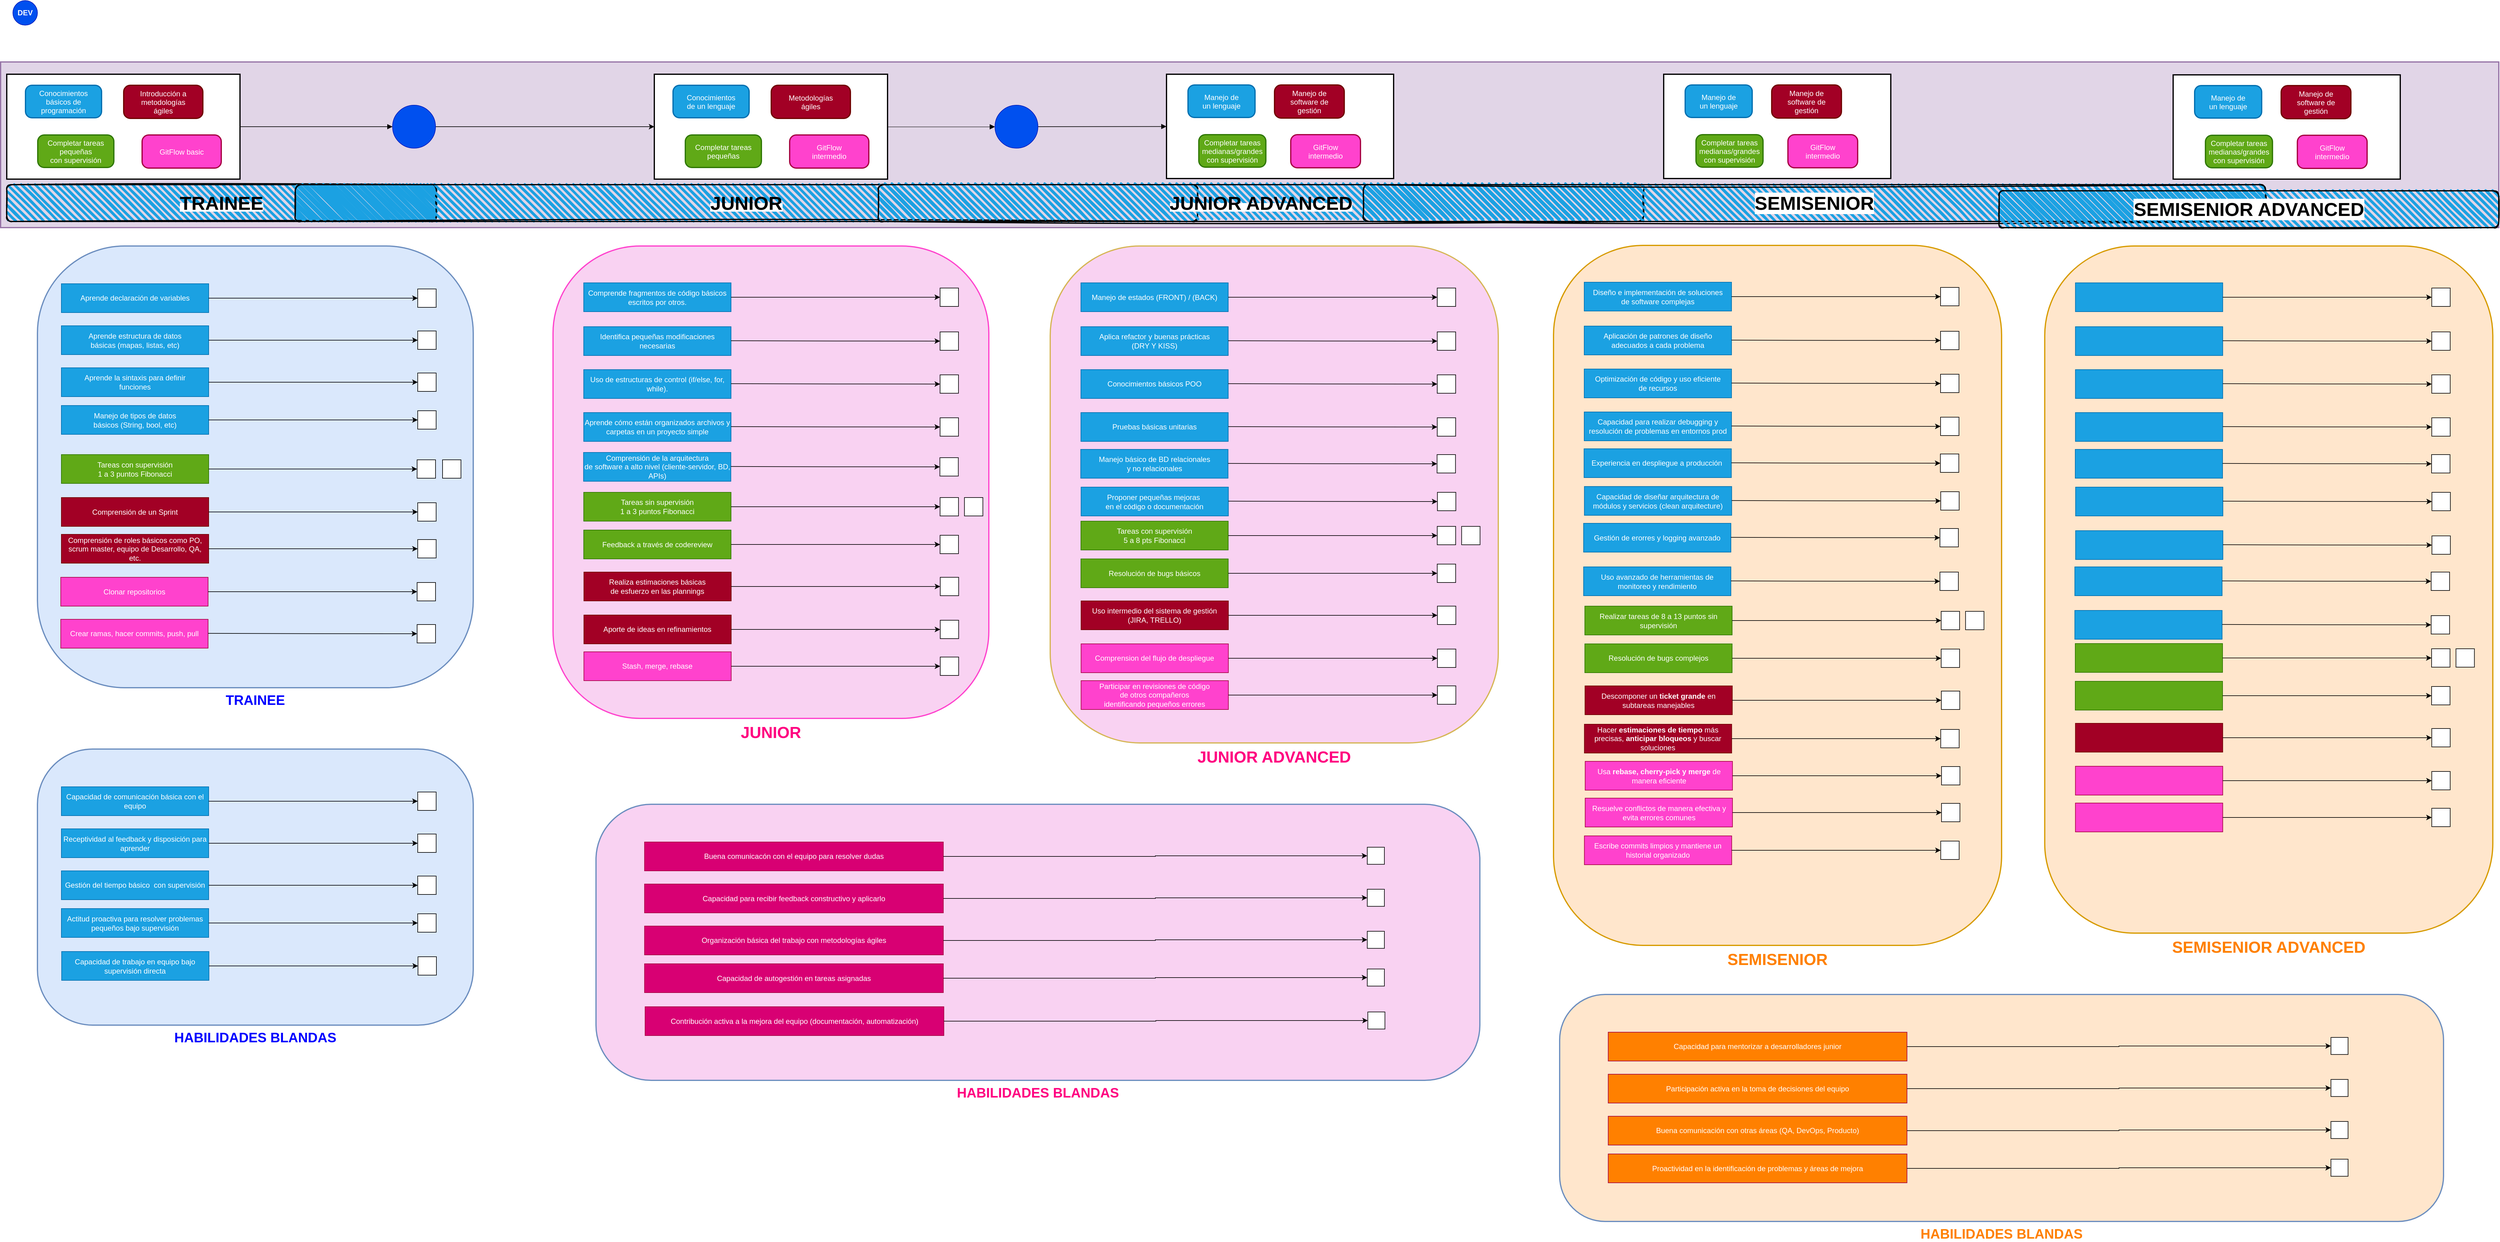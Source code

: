 <mxfile version="26.0.10">
  <diagram name="Página-1" id="xoNlDmR2GeLzwYUnwkyQ">
    <mxGraphModel dx="4200" dy="3257" grid="1" gridSize="10" guides="1" tooltips="1" connect="1" arrows="1" fold="1" page="1" pageScale="1" pageWidth="827" pageHeight="1169" math="0" shadow="0">
      <root>
        <mxCell id="0" />
        <mxCell id="1" parent="0" />
        <mxCell id="2" value="" style="whiteSpace=wrap;strokeWidth=2;verticalAlign=top;fillColor=#e1d5e7;strokeColor=#9673a6;container=0;" parent="1" vertex="1">
          <mxGeometry x="10" y="60" width="4070" height="270" as="geometry" />
        </mxCell>
        <mxCell id="VaLVc8dI2Ui3-ORxQavj-19" value="DEV" style="ellipse;whiteSpace=wrap;html=1;aspect=fixed;fillColor=#0050ef;strokeColor=#001DBC;fontColor=#ffffff;fontStyle=1" parent="1" vertex="1">
          <mxGeometry x="30" y="-40" width="40" height="40" as="geometry" />
        </mxCell>
        <mxCell id="19" value="" style="curved=1;startArrow=none;endArrow=block;" parent="1" source="VaLVc8dI2Ui3-ORxQavj-129" target="4" edge="1">
          <mxGeometry relative="1" as="geometry">
            <Array as="points" />
          </mxGeometry>
        </mxCell>
        <mxCell id="VaLVc8dI2Ui3-ORxQavj-134" value="" style="edgeStyle=orthogonalEdgeStyle;rounded=0;orthogonalLoop=1;jettySize=auto;html=1;entryX=0;entryY=0.5;entryDx=0;entryDy=0;" parent="1" source="VaLVc8dI2Ui3-ORxQavj-33" target="VaLVc8dI2Ui3-ORxQavj-28" edge="1">
          <mxGeometry relative="1" as="geometry" />
        </mxCell>
        <mxCell id="VaLVc8dI2Ui3-ORxQavj-33" value="" style="ellipse;whiteSpace=wrap;html=1;aspect=fixed;fillColor=#0050ef;strokeColor=#001DBC;fontColor=#ffffff;" parent="1" vertex="1">
          <mxGeometry x="648.56" y="130.5" width="70" height="70" as="geometry" />
        </mxCell>
        <mxCell id="VaLVc8dI2Ui3-ORxQavj-130" value="" style="curved=1;startArrow=none;endArrow=block;exitX=0;exitY=0.5;exitDx=0;exitDy=0;" parent="1" source="VaLVc8dI2Ui3-ORxQavj-28" target="VaLVc8dI2Ui3-ORxQavj-129" edge="1">
          <mxGeometry relative="1" as="geometry">
            <Array as="points" />
            <mxPoint x="500" y="166" as="sourcePoint" />
            <mxPoint x="970" y="172" as="targetPoint" />
          </mxGeometry>
        </mxCell>
        <mxCell id="VaLVc8dI2Ui3-ORxQavj-120" value="" style="group;fillColor=#a20025;fontColor=#ffffff;strokeColor=#6F0000;" parent="1" vertex="1" connectable="0">
          <mxGeometry x="1075" y="80" width="380" height="171" as="geometry" />
        </mxCell>
        <mxCell id="VaLVc8dI2Ui3-ORxQavj-28" value="" style="whiteSpace=wrap;strokeWidth=2;" parent="VaLVc8dI2Ui3-ORxQavj-120" vertex="1">
          <mxGeometry width="380" height="171" as="geometry" />
        </mxCell>
        <mxCell id="VaLVc8dI2Ui3-ORxQavj-29" value="Conocimientos&#xa;de un lenguaje" style="rounded=1;arcSize=20;strokeWidth=2;fillColor=#1ba1e2;fontColor=#ffffff;strokeColor=#006EAF;" parent="VaLVc8dI2Ui3-ORxQavj-120" vertex="1">
          <mxGeometry x="30.5" y="18" width="124" height="53" as="geometry" />
        </mxCell>
        <mxCell id="VaLVc8dI2Ui3-ORxQavj-30" value="GitFlow&#xa;intermedio" style="rounded=1;arcSize=20;strokeWidth=2;fillColor=#FF42CD;fontColor=#ffffff;strokeColor=#A50040;" parent="VaLVc8dI2Ui3-ORxQavj-120" vertex="1">
          <mxGeometry x="220.5" y="99" width="129" height="54" as="geometry" />
        </mxCell>
        <mxCell id="VaLVc8dI2Ui3-ORxQavj-31" value="Metodologías&#xa;ágiles" style="rounded=1;arcSize=20;strokeWidth=2;fillColor=#a20025;fontColor=#ffffff;strokeColor=#6F0000;" parent="VaLVc8dI2Ui3-ORxQavj-120" vertex="1">
          <mxGeometry x="190.5" y="18" width="129" height="54" as="geometry" />
        </mxCell>
        <mxCell id="VaLVc8dI2Ui3-ORxQavj-32" value="Completar tareas&#xa;pequeñas" style="rounded=1;arcSize=20;strokeWidth=2;fillColor=#60a917;fontColor=#ffffff;strokeColor=#2D7600;" parent="VaLVc8dI2Ui3-ORxQavj-120" vertex="1">
          <mxGeometry x="50.5" y="99" width="124" height="53" as="geometry" />
        </mxCell>
        <mxCell id="VaLVc8dI2Ui3-ORxQavj-122" value="" style="group;fillColor=#d80073;fontColor=#ffffff;strokeColor=#A50040;" parent="1" vertex="1" connectable="0">
          <mxGeometry x="20" y="80" width="380" height="171" as="geometry" />
        </mxCell>
        <mxCell id="11" value="" style="whiteSpace=wrap;strokeWidth=2;" parent="VaLVc8dI2Ui3-ORxQavj-122" vertex="1">
          <mxGeometry width="380" height="171" as="geometry" />
        </mxCell>
        <mxCell id="5" value="Conocimientos&#xa;básicos de&#xa;programación" style="rounded=1;arcSize=20;strokeWidth=2;fillColor=#1ba1e2;fontColor=#ffffff;strokeColor=#006EAF;" parent="VaLVc8dI2Ui3-ORxQavj-122" vertex="1">
          <mxGeometry x="30.5" y="18" width="124" height="53" as="geometry" />
        </mxCell>
        <mxCell id="6" value="GitFlow basic" style="rounded=1;arcSize=20;strokeWidth=2;fillColor=#FF42CD;strokeColor=#A50040;fontColor=#ffffff;" parent="VaLVc8dI2Ui3-ORxQavj-122" vertex="1">
          <mxGeometry x="220.5" y="99" width="129" height="54" as="geometry" />
        </mxCell>
        <mxCell id="VaLVc8dI2Ui3-ORxQavj-26" value="Introducción a&#xa;metodologías&#xa;ágiles" style="rounded=1;arcSize=20;strokeWidth=2;fillColor=#a20025;fontColor=#ffffff;strokeColor=#6F0000;" parent="VaLVc8dI2Ui3-ORxQavj-122" vertex="1">
          <mxGeometry x="190.5" y="18" width="129" height="54" as="geometry" />
        </mxCell>
        <mxCell id="VaLVc8dI2Ui3-ORxQavj-27" value="Completar tareas&#xa;pequeñas&#xa;con supervisión" style="rounded=1;arcSize=20;strokeWidth=2;fillColor=#60a917;fontColor=#ffffff;strokeColor=#2D7600;" parent="VaLVc8dI2Ui3-ORxQavj-122" vertex="1">
          <mxGeometry x="50.5" y="99" width="124" height="53" as="geometry" />
        </mxCell>
        <mxCell id="VaLVc8dI2Ui3-ORxQavj-34" value="" style="curved=1;startArrow=none;endArrow=block;" parent="1" source="11" target="VaLVc8dI2Ui3-ORxQavj-33" edge="1">
          <mxGeometry relative="1" as="geometry">
            <Array as="points" />
            <mxPoint x="410" y="267" as="sourcePoint" />
            <mxPoint x="1505" y="274" as="targetPoint" />
          </mxGeometry>
        </mxCell>
        <mxCell id="VaLVc8dI2Ui3-ORxQavj-129" value="" style="ellipse;whiteSpace=wrap;html=1;aspect=fixed;fillColor=#0050ef;strokeColor=#001DBC;fontColor=#ffffff;" parent="1" vertex="1">
          <mxGeometry x="1630" y="130.5" width="70" height="70" as="geometry" />
        </mxCell>
        <mxCell id="VaLVc8dI2Ui3-ORxQavj-56" value="TRAINEE" style="rounded=1;arcSize=20;strokeWidth=2;fillColor=#dae8fc;strokeColor=#6c8ebf;fontSize=22;align=center;fillStyle=auto;movable=1;resizable=1;rotatable=1;deletable=1;editable=1;locked=0;connectable=1;flipV=1;flipH=1;fontColor=#0000FF;labelPosition=center;verticalLabelPosition=bottom;verticalAlign=top;fontStyle=1" parent="1" vertex="1">
          <mxGeometry x="70" y="360" width="710" height="720" as="geometry" />
        </mxCell>
        <mxCell id="VaLVc8dI2Ui3-ORxQavj-147" value="" style="group" parent="1" vertex="1" connectable="0">
          <mxGeometry x="109" y="421.5" width="610.562" height="245.5" as="geometry" />
        </mxCell>
        <mxCell id="VaLVc8dI2Ui3-ORxQavj-145" value="" style="group" parent="VaLVc8dI2Ui3-ORxQavj-147" vertex="1" connectable="0">
          <mxGeometry width="610.562" height="245.5" as="geometry" />
        </mxCell>
        <mxCell id="VaLVc8dI2Ui3-ORxQavj-83" value="Manejo de tipos de datos&lt;div&gt;básicos (String, bool, etc)&lt;/div&gt;" style="rounded=0;whiteSpace=wrap;html=1;fillColor=#1ba1e2;fontColor=#ffffff;strokeColor=#006EAF;" parent="VaLVc8dI2Ui3-ORxQavj-145" vertex="1">
          <mxGeometry y="198.5" width="240" height="47" as="geometry" />
        </mxCell>
        <mxCell id="VaLVc8dI2Ui3-ORxQavj-84" value="" style="edgeStyle=orthogonalEdgeStyle;rounded=0;orthogonalLoop=1;jettySize=auto;html=1;exitX=1;exitY=0.5;exitDx=0;exitDy=0;" parent="VaLVc8dI2Ui3-ORxQavj-145" source="VaLVc8dI2Ui3-ORxQavj-83" target="VaLVc8dI2Ui3-ORxQavj-81" edge="1">
          <mxGeometry relative="1" as="geometry">
            <mxPoint x="140" y="275.059" as="sourcePoint" />
            <mxPoint x="205" y="260" as="targetPoint" />
          </mxGeometry>
        </mxCell>
        <mxCell id="VaLVc8dI2Ui3-ORxQavj-81" value="" style="whiteSpace=wrap;html=1;aspect=fixed;" parent="VaLVc8dI2Ui3-ORxQavj-145" vertex="1">
          <mxGeometry x="580.562" y="207" width="30" height="30" as="geometry" />
        </mxCell>
        <mxCell id="VaLVc8dI2Ui3-ORxQavj-142" value="" style="group" parent="VaLVc8dI2Ui3-ORxQavj-145" vertex="1" connectable="0">
          <mxGeometry width="610.562" height="184" as="geometry" />
        </mxCell>
        <mxCell id="VaLVc8dI2Ui3-ORxQavj-70" value="Aprende declaración de variables" style="rounded=0;whiteSpace=wrap;html=1;fillColor=#1ba1e2;strokeColor=#006EAF;fontColor=#ffffff;" parent="VaLVc8dI2Ui3-ORxQavj-142" vertex="1">
          <mxGeometry width="240" height="47" as="geometry" />
        </mxCell>
        <mxCell id="VaLVc8dI2Ui3-ORxQavj-69" value="" style="edgeStyle=orthogonalEdgeStyle;rounded=0;orthogonalLoop=1;jettySize=auto;html=1;exitX=1;exitY=0.5;exitDx=0;exitDy=0;" parent="VaLVc8dI2Ui3-ORxQavj-142" source="VaLVc8dI2Ui3-ORxQavj-70" target="VaLVc8dI2Ui3-ORxQavj-62" edge="1">
          <mxGeometry relative="1" as="geometry">
            <mxPoint x="140" y="76.559" as="sourcePoint" />
            <mxPoint x="205" y="61.5" as="targetPoint" />
          </mxGeometry>
        </mxCell>
        <mxCell id="VaLVc8dI2Ui3-ORxQavj-76" value="Aprende estructura de datos&lt;div&gt;básicas (mapas, listas, etc)&lt;/div&gt;" style="rounded=0;whiteSpace=wrap;html=1;fillColor=#1ba1e2;fontColor=#ffffff;strokeColor=#006EAF;" parent="VaLVc8dI2Ui3-ORxQavj-142" vertex="1">
          <mxGeometry y="68.5" width="240" height="47" as="geometry" />
        </mxCell>
        <mxCell id="VaLVc8dI2Ui3-ORxQavj-78" value="&lt;div&gt;Aprende la sintaxis para definir&lt;/div&gt;&lt;div&gt;funciones&lt;/div&gt;" style="rounded=0;whiteSpace=wrap;html=1;fillColor=#1ba1e2;fontColor=#ffffff;strokeColor=#006EAF;" parent="VaLVc8dI2Ui3-ORxQavj-142" vertex="1">
          <mxGeometry y="137" width="240" height="47" as="geometry" />
        </mxCell>
        <mxCell id="VaLVc8dI2Ui3-ORxQavj-62" value="" style="whiteSpace=wrap;html=1;aspect=fixed;" parent="VaLVc8dI2Ui3-ORxQavj-142" vertex="1">
          <mxGeometry x="580.562" y="8.5" width="30" height="30" as="geometry" />
        </mxCell>
        <mxCell id="VaLVc8dI2Ui3-ORxQavj-146" value="" style="group" parent="VaLVc8dI2Ui3-ORxQavj-147" vertex="1" connectable="0">
          <mxGeometry x="580.56" y="77" width="30.002" height="98.5" as="geometry" />
        </mxCell>
        <mxCell id="VaLVc8dI2Ui3-ORxQavj-74" value="" style="whiteSpace=wrap;html=1;aspect=fixed;" parent="VaLVc8dI2Ui3-ORxQavj-146" vertex="1">
          <mxGeometry x="0.002" width="30" height="30" as="geometry" />
        </mxCell>
        <mxCell id="VaLVc8dI2Ui3-ORxQavj-75" value="" style="whiteSpace=wrap;html=1;aspect=fixed;" parent="VaLVc8dI2Ui3-ORxQavj-146" vertex="1">
          <mxGeometry y="68.5" width="30" height="30" as="geometry" />
        </mxCell>
        <mxCell id="VaLVc8dI2Ui3-ORxQavj-77" value="" style="edgeStyle=orthogonalEdgeStyle;rounded=0;orthogonalLoop=1;jettySize=auto;html=1;exitX=1;exitY=0.5;exitDx=0;exitDy=0;" parent="VaLVc8dI2Ui3-ORxQavj-147" source="VaLVc8dI2Ui3-ORxQavj-76" target="VaLVc8dI2Ui3-ORxQavj-74" edge="1">
          <mxGeometry relative="1" as="geometry">
            <mxPoint x="140" y="145.059" as="sourcePoint" />
            <mxPoint x="205" y="130" as="targetPoint" />
          </mxGeometry>
        </mxCell>
        <mxCell id="VaLVc8dI2Ui3-ORxQavj-79" value="" style="edgeStyle=orthogonalEdgeStyle;rounded=0;orthogonalLoop=1;jettySize=auto;html=1;entryX=0;entryY=0.5;entryDx=0;entryDy=0;" parent="VaLVc8dI2Ui3-ORxQavj-147" source="VaLVc8dI2Ui3-ORxQavj-78" target="VaLVc8dI2Ui3-ORxQavj-75" edge="1">
          <mxGeometry relative="1" as="geometry">
            <mxPoint x="240" y="219.91" as="sourcePoint" />
            <mxPoint x="580" y="219.91" as="targetPoint" />
          </mxGeometry>
        </mxCell>
        <mxCell id="VaLVc8dI2Ui3-ORxQavj-149" value="Tareas con supervisión&lt;div&gt;1 a 3 puntos Fibonacci&lt;/div&gt;" style="rounded=0;whiteSpace=wrap;html=1;fillColor=#60a917;fontColor=#ffffff;strokeColor=#2D7600;" parent="1" vertex="1">
          <mxGeometry x="109" y="700" width="240" height="47" as="geometry" />
        </mxCell>
        <mxCell id="VaLVc8dI2Ui3-ORxQavj-150" value="" style="edgeStyle=orthogonalEdgeStyle;rounded=0;orthogonalLoop=1;jettySize=auto;html=1;entryX=0;entryY=0.5;entryDx=0;entryDy=0;exitX=1;exitY=0.5;exitDx=0;exitDy=0;" parent="1" source="VaLVc8dI2Ui3-ORxQavj-149" target="VaLVc8dI2Ui3-ORxQavj-184" edge="1">
          <mxGeometry relative="1" as="geometry">
            <mxPoint x="360" y="723" as="sourcePoint" />
            <mxPoint x="648.56" y="723.36" as="targetPoint" />
          </mxGeometry>
        </mxCell>
        <mxCell id="VaLVc8dI2Ui3-ORxQavj-151" value="" style="whiteSpace=wrap;html=1;aspect=fixed;" parent="1" vertex="1">
          <mxGeometry x="730" y="708.5" width="30" height="30" as="geometry" />
        </mxCell>
        <mxCell id="VaLVc8dI2Ui3-ORxQavj-152" value="Comprensión de un Sprint" style="rounded=0;whiteSpace=wrap;html=1;fillColor=#a20025;fontColor=#ffffff;strokeColor=#6F0000;" parent="1" vertex="1">
          <mxGeometry x="109" y="770" width="240" height="47" as="geometry" />
        </mxCell>
        <mxCell id="VaLVc8dI2Ui3-ORxQavj-153" value="" style="edgeStyle=orthogonalEdgeStyle;rounded=0;orthogonalLoop=1;jettySize=auto;html=1;exitX=1;exitY=0.5;exitDx=0;exitDy=0;entryX=0;entryY=0.5;entryDx=0;entryDy=0;" parent="1" source="VaLVc8dI2Ui3-ORxQavj-152" target="VaLVc8dI2Ui3-ORxQavj-154" edge="1">
          <mxGeometry relative="1" as="geometry">
            <mxPoint x="349" y="862.91" as="sourcePoint" />
            <mxPoint x="689" y="862.91" as="targetPoint" />
          </mxGeometry>
        </mxCell>
        <mxCell id="VaLVc8dI2Ui3-ORxQavj-154" value="" style="whiteSpace=wrap;html=1;aspect=fixed;" parent="1" vertex="1">
          <mxGeometry x="689.56" y="778.5" width="30" height="30" as="geometry" />
        </mxCell>
        <mxCell id="VaLVc8dI2Ui3-ORxQavj-155" value="Comprensión de roles básicos como PO, scrum master, equipo de Desarrollo, QA, etc." style="rounded=0;whiteSpace=wrap;html=1;fillColor=#a20025;fontColor=#ffffff;strokeColor=#6F0000;" parent="1" vertex="1">
          <mxGeometry x="109" y="830" width="240" height="47" as="geometry" />
        </mxCell>
        <mxCell id="VaLVc8dI2Ui3-ORxQavj-156" value="" style="edgeStyle=orthogonalEdgeStyle;rounded=0;orthogonalLoop=1;jettySize=auto;html=1;exitX=1;exitY=0.5;exitDx=0;exitDy=0;entryX=0;entryY=0.5;entryDx=0;entryDy=0;" parent="1" source="VaLVc8dI2Ui3-ORxQavj-155" target="VaLVc8dI2Ui3-ORxQavj-157" edge="1">
          <mxGeometry relative="1" as="geometry">
            <mxPoint x="349" y="922.91" as="sourcePoint" />
            <mxPoint x="689" y="922.91" as="targetPoint" />
          </mxGeometry>
        </mxCell>
        <mxCell id="VaLVc8dI2Ui3-ORxQavj-157" value="" style="whiteSpace=wrap;html=1;aspect=fixed;" parent="1" vertex="1">
          <mxGeometry x="689.56" y="838.5" width="30" height="30" as="geometry" />
        </mxCell>
        <mxCell id="VaLVc8dI2Ui3-ORxQavj-159" value="&lt;font style=&quot;&quot;&gt;Clonar repositorios&lt;/font&gt;" style="rounded=0;whiteSpace=wrap;html=1;fillColor=#FF42CD;fontColor=#FFFFFF;strokeColor=#A50040;" parent="1" vertex="1">
          <mxGeometry x="108" y="900" width="240" height="47" as="geometry" />
        </mxCell>
        <mxCell id="VaLVc8dI2Ui3-ORxQavj-160" value="" style="edgeStyle=orthogonalEdgeStyle;rounded=0;orthogonalLoop=1;jettySize=auto;html=1;exitX=1;exitY=0.5;exitDx=0;exitDy=0;" parent="1" source="VaLVc8dI2Ui3-ORxQavj-159" target="VaLVc8dI2Ui3-ORxQavj-163" edge="1">
          <mxGeometry relative="1" as="geometry">
            <mxPoint x="248" y="976.559" as="sourcePoint" />
            <mxPoint x="313" y="961.5" as="targetPoint" />
          </mxGeometry>
        </mxCell>
        <mxCell id="VaLVc8dI2Ui3-ORxQavj-161" value="Crear ramas, hacer commits, push, pull" style="rounded=0;whiteSpace=wrap;html=1;fillColor=#FF42CD;fontColor=#ffffff;strokeColor=#A50040;" parent="1" vertex="1">
          <mxGeometry x="108" y="968.5" width="240" height="47" as="geometry" />
        </mxCell>
        <mxCell id="VaLVc8dI2Ui3-ORxQavj-162" value="" style="edgeStyle=orthogonalEdgeStyle;rounded=0;orthogonalLoop=1;jettySize=auto;html=1;exitX=1;exitY=0.5;exitDx=0;exitDy=0;entryX=0;entryY=0.5;entryDx=0;entryDy=0;" parent="1" target="VaLVc8dI2Ui3-ORxQavj-164" edge="1">
          <mxGeometry relative="1" as="geometry">
            <mxPoint x="348" y="991.41" as="sourcePoint" />
            <mxPoint x="688" y="991.41" as="targetPoint" />
          </mxGeometry>
        </mxCell>
        <mxCell id="VaLVc8dI2Ui3-ORxQavj-163" value="" style="whiteSpace=wrap;html=1;aspect=fixed;" parent="1" vertex="1">
          <mxGeometry x="688.562" y="908.5" width="30" height="30" as="geometry" />
        </mxCell>
        <mxCell id="VaLVc8dI2Ui3-ORxQavj-164" value="" style="whiteSpace=wrap;html=1;aspect=fixed;" parent="1" vertex="1">
          <mxGeometry x="688.56" y="977" width="30" height="30" as="geometry" />
        </mxCell>
        <mxCell id="VaLVc8dI2Ui3-ORxQavj-87" value="JUNIOR" style="rounded=1;arcSize=20;strokeWidth=2;fillColor=light-dark(#F9D2F2,#512D2B);strokeColor=#FF42CD;fontSize=26;align=center;glass=0;shadow=0;labelBackgroundColor=none;container=0;labelPosition=center;verticalLabelPosition=bottom;verticalAlign=top;fontColor=#FF0080;fontStyle=1;movable=1;resizable=1;rotatable=1;deletable=1;editable=1;locked=0;connectable=1;" parent="1" vertex="1">
          <mxGeometry x="910" y="360" width="710" height="770" as="geometry" />
        </mxCell>
        <mxCell id="VaLVc8dI2Ui3-ORxQavj-148" value="" style="group" parent="1" vertex="1" connectable="0">
          <mxGeometry x="960" y="420" width="610.56" height="258.5" as="geometry" />
        </mxCell>
        <mxCell id="VaLVc8dI2Ui3-ORxQavj-85" value="Comprende fragmentos de código básicos escritos por otros." style="rounded=0;whiteSpace=wrap;html=1;fillColor=#1ba1e2;fontColor=#ffffff;strokeColor=#006EAF;" parent="VaLVc8dI2Ui3-ORxQavj-148" vertex="1">
          <mxGeometry width="240" height="47" as="geometry" />
        </mxCell>
        <mxCell id="VaLVc8dI2Ui3-ORxQavj-86" value="" style="edgeStyle=orthogonalEdgeStyle;rounded=0;orthogonalLoop=1;jettySize=auto;html=1;exitX=1;exitY=0.5;exitDx=0;exitDy=0;entryX=0;entryY=0.5;entryDx=0;entryDy=0;" parent="VaLVc8dI2Ui3-ORxQavj-148" source="VaLVc8dI2Ui3-ORxQavj-85" target="VaLVc8dI2Ui3-ORxQavj-82" edge="1">
          <mxGeometry relative="1" as="geometry">
            <mxPoint x="240" y="92.91" as="sourcePoint" />
            <mxPoint x="580" y="92.91" as="targetPoint" />
          </mxGeometry>
        </mxCell>
        <mxCell id="VaLVc8dI2Ui3-ORxQavj-82" value="" style="whiteSpace=wrap;html=1;aspect=fixed;" parent="VaLVc8dI2Ui3-ORxQavj-148" vertex="1">
          <mxGeometry x="580.56" y="8.5" width="30" height="30" as="geometry" />
        </mxCell>
        <mxCell id="VaLVc8dI2Ui3-ORxQavj-124" value="Identifica pequeñas modificaciones necesarias" style="rounded=0;whiteSpace=wrap;html=1;fillColor=#1ba1e2;fontColor=#ffffff;strokeColor=#006EAF;" parent="VaLVc8dI2Ui3-ORxQavj-148" vertex="1">
          <mxGeometry y="71.5" width="240" height="47" as="geometry" />
        </mxCell>
        <mxCell id="VaLVc8dI2Ui3-ORxQavj-127" value="Uso de estructuras de control (if/else, for, while)." style="rounded=0;whiteSpace=wrap;html=1;fillColor=#1ba1e2;fontColor=#ffffff;strokeColor=#006EAF;" parent="VaLVc8dI2Ui3-ORxQavj-148" vertex="1">
          <mxGeometry y="141.5" width="240" height="47" as="geometry" />
        </mxCell>
        <mxCell id="VaLVc8dI2Ui3-ORxQavj-135" value="Aprende cómo están organizados archivos y carpetas en un proyecto simple" style="rounded=0;whiteSpace=wrap;html=1;fillColor=#1ba1e2;fontColor=#ffffff;strokeColor=#006EAF;" parent="VaLVc8dI2Ui3-ORxQavj-148" vertex="1">
          <mxGeometry y="211.5" width="240" height="47" as="geometry" />
        </mxCell>
        <mxCell id="VaLVc8dI2Ui3-ORxQavj-136" value="" style="edgeStyle=orthogonalEdgeStyle;rounded=0;orthogonalLoop=1;jettySize=auto;html=1;exitX=1;exitY=0.5;exitDx=0;exitDy=0;entryX=0;entryY=0.5;entryDx=0;entryDy=0;" parent="VaLVc8dI2Ui3-ORxQavj-148" target="VaLVc8dI2Ui3-ORxQavj-137" edge="1">
          <mxGeometry relative="1" as="geometry">
            <mxPoint x="240" y="234.41" as="sourcePoint" />
            <mxPoint x="580" y="234.41" as="targetPoint" />
          </mxGeometry>
        </mxCell>
        <mxCell id="VaLVc8dI2Ui3-ORxQavj-128" value="" style="edgeStyle=orthogonalEdgeStyle;rounded=0;orthogonalLoop=1;jettySize=auto;html=1;exitX=1;exitY=0.5;exitDx=0;exitDy=0;entryX=0;entryY=0.5;entryDx=0;entryDy=0;" parent="VaLVc8dI2Ui3-ORxQavj-148" target="VaLVc8dI2Ui3-ORxQavj-126" edge="1">
          <mxGeometry relative="1" as="geometry">
            <mxPoint x="240" y="164.41" as="sourcePoint" />
            <mxPoint x="580" y="164.41" as="targetPoint" />
          </mxGeometry>
        </mxCell>
        <mxCell id="VaLVc8dI2Ui3-ORxQavj-125" value="" style="edgeStyle=orthogonalEdgeStyle;rounded=0;orthogonalLoop=1;jettySize=auto;html=1;exitX=1;exitY=0.5;exitDx=0;exitDy=0;entryX=0;entryY=0.5;entryDx=0;entryDy=0;" parent="VaLVc8dI2Ui3-ORxQavj-148" target="VaLVc8dI2Ui3-ORxQavj-123" edge="1">
          <mxGeometry relative="1" as="geometry">
            <mxPoint x="240" y="94.41" as="sourcePoint" />
            <mxPoint x="580" y="94.41" as="targetPoint" />
          </mxGeometry>
        </mxCell>
        <mxCell id="VaLVc8dI2Ui3-ORxQavj-123" value="" style="whiteSpace=wrap;html=1;aspect=fixed;" parent="VaLVc8dI2Ui3-ORxQavj-148" vertex="1">
          <mxGeometry x="580.56" y="80" width="30" height="30" as="geometry" />
        </mxCell>
        <mxCell id="VaLVc8dI2Ui3-ORxQavj-126" value="" style="whiteSpace=wrap;html=1;aspect=fixed;" parent="VaLVc8dI2Ui3-ORxQavj-148" vertex="1">
          <mxGeometry x="580.56" y="150" width="30" height="30" as="geometry" />
        </mxCell>
        <mxCell id="VaLVc8dI2Ui3-ORxQavj-137" value="" style="whiteSpace=wrap;html=1;aspect=fixed;" parent="VaLVc8dI2Ui3-ORxQavj-148" vertex="1">
          <mxGeometry x="580.56" y="220" width="30" height="30" as="geometry" />
        </mxCell>
        <mxCell id="VaLVc8dI2Ui3-ORxQavj-170" value="" style="group" parent="1" vertex="1" connectable="0">
          <mxGeometry x="1900" y="80" width="370" height="170" as="geometry" />
        </mxCell>
        <mxCell id="4" value="" style="whiteSpace=wrap;strokeWidth=2;" parent="VaLVc8dI2Ui3-ORxQavj-170" vertex="1">
          <mxGeometry x="9.487" width="370" height="170" as="geometry" />
        </mxCell>
        <mxCell id="VaLVc8dI2Ui3-ORxQavj-115" value="Manejo de&#xa;un lenguaje" style="rounded=1;arcSize=20;strokeWidth=2;fillColor=#1ba1e2;fontColor=#ffffff;strokeColor=#006EAF;" parent="VaLVc8dI2Ui3-ORxQavj-170" vertex="1">
          <mxGeometry x="44.488" y="17.5" width="109.238" height="53" as="geometry" />
        </mxCell>
        <mxCell id="VaLVc8dI2Ui3-ORxQavj-116" value="GitFlow&#xa;intermedio" style="rounded=1;arcSize=20;strokeWidth=2;fillColor=#FF42CD;fontColor=#ffffff;strokeColor=#A50040;" parent="VaLVc8dI2Ui3-ORxQavj-170" vertex="1">
          <mxGeometry x="211.869" y="98.5" width="113.643" height="54" as="geometry" />
        </mxCell>
        <mxCell id="VaLVc8dI2Ui3-ORxQavj-117" value="Manejo de&#xa;software de&#xa;gestión" style="rounded=1;arcSize=20;strokeWidth=2;fillColor=#a20025;fontColor=#ffffff;strokeColor=#6F0000;" parent="VaLVc8dI2Ui3-ORxQavj-170" vertex="1">
          <mxGeometry x="185.44" y="17.5" width="113.643" height="54" as="geometry" />
        </mxCell>
        <mxCell id="VaLVc8dI2Ui3-ORxQavj-118" value="Completar tareas&#xa;medianas/grandes&#xa;con supervisión" style="rounded=1;arcSize=20;strokeWidth=2;fillColor=#60a917;fontColor=#ffffff;strokeColor=#2D7600;" parent="VaLVc8dI2Ui3-ORxQavj-170" vertex="1">
          <mxGeometry x="62.107" y="98.5" width="109.238" height="53" as="geometry" />
        </mxCell>
        <mxCell id="VaLVc8dI2Ui3-ORxQavj-171" value="&lt;b style=&quot;background-color: rgb(255, 255, 255);&quot;&gt;&lt;font style=&quot;font-size: 31px;&quot;&gt;TRAINEE&lt;/font&gt;&lt;/b&gt;" style="rounded=1;whiteSpace=wrap;html=1;strokeWidth=2;fillWeight=4;hachureGap=8;hachureAngle=45;fillColor=#1ba1e2;sketch=1;" parent="1" vertex="1">
          <mxGeometry x="20" y="260" width="700" height="60" as="geometry" />
        </mxCell>
        <mxCell id="VaLVc8dI2Ui3-ORxQavj-172" value="&lt;b style=&quot;background-color: rgb(255, 255, 255);&quot;&gt;&lt;font style=&quot;font-size: 31px;&quot;&gt;JUNIOR&lt;/font&gt;&lt;/b&gt;" style="rounded=1;whiteSpace=wrap;html=1;strokeWidth=2;fillWeight=4;hachureGap=8;hachureAngle=45;fillColor=#1ba1e2;sketch=1;" parent="1" vertex="1">
          <mxGeometry x="490" y="260" width="1470" height="60" as="geometry" />
        </mxCell>
        <mxCell id="VaLVc8dI2Ui3-ORxQavj-174" value="Tareas sin supervisión&lt;div&gt;1 a 3 puntos Fibonacci&lt;/div&gt;" style="rounded=0;whiteSpace=wrap;html=1;fillColor=#60a917;fontColor=#ffffff;strokeColor=#2D7600;" parent="1" vertex="1">
          <mxGeometry x="960" y="761.5" width="240" height="47" as="geometry" />
        </mxCell>
        <mxCell id="VaLVc8dI2Ui3-ORxQavj-175" value="" style="edgeStyle=orthogonalEdgeStyle;rounded=0;orthogonalLoop=1;jettySize=auto;html=1;exitX=1;exitY=0.5;exitDx=0;exitDy=0;entryX=0;entryY=0.5;entryDx=0;entryDy=0;" parent="1" source="VaLVc8dI2Ui3-ORxQavj-174" target="VaLVc8dI2Ui3-ORxQavj-176" edge="1">
          <mxGeometry relative="1" as="geometry">
            <mxPoint x="1200" y="854.41" as="sourcePoint" />
            <mxPoint x="1540" y="854.41" as="targetPoint" />
          </mxGeometry>
        </mxCell>
        <mxCell id="VaLVc8dI2Ui3-ORxQavj-176" value="" style="whiteSpace=wrap;html=1;aspect=fixed;" parent="1" vertex="1">
          <mxGeometry x="1540.56" y="770" width="30" height="30" as="geometry" />
        </mxCell>
        <mxCell id="VaLVc8dI2Ui3-ORxQavj-177" value="Feedback a través de codereview" style="rounded=0;whiteSpace=wrap;html=1;fillColor=#60a917;fontColor=#ffffff;strokeColor=#2D7600;" parent="1" vertex="1">
          <mxGeometry x="960" y="823" width="240" height="47" as="geometry" />
        </mxCell>
        <mxCell id="VaLVc8dI2Ui3-ORxQavj-178" value="" style="edgeStyle=orthogonalEdgeStyle;rounded=0;orthogonalLoop=1;jettySize=auto;html=1;exitX=1;exitY=0.5;exitDx=0;exitDy=0;entryX=0;entryY=0.5;entryDx=0;entryDy=0;" parent="1" source="VaLVc8dI2Ui3-ORxQavj-177" target="VaLVc8dI2Ui3-ORxQavj-179" edge="1">
          <mxGeometry relative="1" as="geometry">
            <mxPoint x="1200" y="915.91" as="sourcePoint" />
            <mxPoint x="1540" y="915.91" as="targetPoint" />
          </mxGeometry>
        </mxCell>
        <mxCell id="VaLVc8dI2Ui3-ORxQavj-179" value="" style="whiteSpace=wrap;html=1;aspect=fixed;" parent="1" vertex="1">
          <mxGeometry x="1540.56" y="831.5" width="30" height="30" as="geometry" />
        </mxCell>
        <mxCell id="VaLVc8dI2Ui3-ORxQavj-184" value="" style="whiteSpace=wrap;html=1;aspect=fixed;" parent="1" vertex="1">
          <mxGeometry x="688.56" y="708.5" width="30" height="30" as="geometry" />
        </mxCell>
        <mxCell id="VaLVc8dI2Ui3-ORxQavj-186" value="" style="whiteSpace=wrap;html=1;aspect=fixed;" parent="1" vertex="1">
          <mxGeometry x="1580.28" y="770" width="30" height="30" as="geometry" />
        </mxCell>
        <mxCell id="VaLVc8dI2Ui3-ORxQavj-187" value="Realiza estimaciones básicas&lt;div&gt;de esfuerzo en las plannings&lt;/div&gt;" style="rounded=0;whiteSpace=wrap;html=1;fillColor=#a20025;fontColor=#ffffff;strokeColor=#6F0000;" parent="1" vertex="1">
          <mxGeometry x="960.28" y="891.5" width="240" height="47" as="geometry" />
        </mxCell>
        <mxCell id="VaLVc8dI2Ui3-ORxQavj-188" value="" style="edgeStyle=orthogonalEdgeStyle;rounded=0;orthogonalLoop=1;jettySize=auto;html=1;exitX=1;exitY=0.5;exitDx=0;exitDy=0;entryX=0;entryY=0.5;entryDx=0;entryDy=0;" parent="1" source="VaLVc8dI2Ui3-ORxQavj-187" target="VaLVc8dI2Ui3-ORxQavj-189" edge="1">
          <mxGeometry relative="1" as="geometry">
            <mxPoint x="1200.28" y="984.41" as="sourcePoint" />
            <mxPoint x="1540.28" y="984.41" as="targetPoint" />
          </mxGeometry>
        </mxCell>
        <mxCell id="VaLVc8dI2Ui3-ORxQavj-189" value="" style="whiteSpace=wrap;html=1;aspect=fixed;" parent="1" vertex="1">
          <mxGeometry x="1540.84" y="900" width="30" height="30" as="geometry" />
        </mxCell>
        <mxCell id="VaLVc8dI2Ui3-ORxQavj-190" value="Aporte de ideas en refinamientos" style="rounded=0;whiteSpace=wrap;html=1;fillColor=#a20025;fontColor=#ffffff;strokeColor=#6F0000;" parent="1" vertex="1">
          <mxGeometry x="960.28" y="961.5" width="240" height="47" as="geometry" />
        </mxCell>
        <mxCell id="VaLVc8dI2Ui3-ORxQavj-191" value="" style="edgeStyle=orthogonalEdgeStyle;rounded=0;orthogonalLoop=1;jettySize=auto;html=1;exitX=1;exitY=0.5;exitDx=0;exitDy=0;" parent="1" source="VaLVc8dI2Ui3-ORxQavj-190" target="VaLVc8dI2Ui3-ORxQavj-192" edge="1">
          <mxGeometry relative="1" as="geometry">
            <mxPoint x="1100.28" y="1038.059" as="sourcePoint" />
            <mxPoint x="1165.28" y="1023" as="targetPoint" />
          </mxGeometry>
        </mxCell>
        <mxCell id="VaLVc8dI2Ui3-ORxQavj-192" value="" style="whiteSpace=wrap;html=1;aspect=fixed;" parent="1" vertex="1">
          <mxGeometry x="1540.842" y="970" width="30" height="30" as="geometry" />
        </mxCell>
        <mxCell id="VaLVc8dI2Ui3-ORxQavj-193" value="JUNIOR ADVANCED" style="rounded=1;arcSize=20;strokeWidth=2;fillColor=#F9D2F2;strokeColor=#d6b656;fontSize=26;align=center;glass=0;shadow=0;labelBackgroundColor=none;container=0;labelPosition=center;verticalLabelPosition=bottom;verticalAlign=top;fontStyle=1;fontColor=#FF0080;movable=1;resizable=1;rotatable=1;deletable=1;editable=1;locked=0;connectable=1;" parent="1" vertex="1">
          <mxGeometry x="1720" y="360" width="730" height="810" as="geometry" />
        </mxCell>
        <mxCell id="VaLVc8dI2Ui3-ORxQavj-194" value="" style="group" parent="1" vertex="1" connectable="0">
          <mxGeometry x="1770" y="420" width="610.56" height="258.5" as="geometry" />
        </mxCell>
        <mxCell id="VaLVc8dI2Ui3-ORxQavj-195" value="Manejo de estados (FRONT) / (BACK)" style="rounded=0;whiteSpace=wrap;html=1;fillColor=#1ba1e2;fontColor=#ffffff;strokeColor=#006EAF;" parent="VaLVc8dI2Ui3-ORxQavj-194" vertex="1">
          <mxGeometry width="240" height="47" as="geometry" />
        </mxCell>
        <mxCell id="VaLVc8dI2Ui3-ORxQavj-196" value="" style="edgeStyle=orthogonalEdgeStyle;rounded=0;orthogonalLoop=1;jettySize=auto;html=1;exitX=1;exitY=0.5;exitDx=0;exitDy=0;entryX=0;entryY=0.5;entryDx=0;entryDy=0;" parent="VaLVc8dI2Ui3-ORxQavj-194" source="VaLVc8dI2Ui3-ORxQavj-195" target="VaLVc8dI2Ui3-ORxQavj-197" edge="1">
          <mxGeometry relative="1" as="geometry">
            <mxPoint x="240" y="92.91" as="sourcePoint" />
            <mxPoint x="580" y="92.91" as="targetPoint" />
          </mxGeometry>
        </mxCell>
        <mxCell id="VaLVc8dI2Ui3-ORxQavj-197" value="" style="whiteSpace=wrap;html=1;aspect=fixed;" parent="VaLVc8dI2Ui3-ORxQavj-194" vertex="1">
          <mxGeometry x="580.56" y="8.5" width="30" height="30" as="geometry" />
        </mxCell>
        <mxCell id="VaLVc8dI2Ui3-ORxQavj-198" value="Aplica refactor y buenas prácticas&lt;div&gt;(DRY Y KISS)&lt;/div&gt;" style="rounded=0;whiteSpace=wrap;html=1;fillColor=#1ba1e2;fontColor=#ffffff;strokeColor=#006EAF;" parent="VaLVc8dI2Ui3-ORxQavj-194" vertex="1">
          <mxGeometry y="71.5" width="240" height="47" as="geometry" />
        </mxCell>
        <mxCell id="VaLVc8dI2Ui3-ORxQavj-199" value="Conocimientos básicos POO" style="rounded=0;whiteSpace=wrap;html=1;fillColor=#1ba1e2;fontColor=#ffffff;strokeColor=#006EAF;" parent="VaLVc8dI2Ui3-ORxQavj-194" vertex="1">
          <mxGeometry y="141.5" width="240" height="47" as="geometry" />
        </mxCell>
        <mxCell id="VaLVc8dI2Ui3-ORxQavj-200" value="Pruebas básicas unitarias" style="rounded=0;whiteSpace=wrap;html=1;fillColor=#1ba1e2;fontColor=#ffffff;strokeColor=#006EAF;" parent="VaLVc8dI2Ui3-ORxQavj-194" vertex="1">
          <mxGeometry y="211.5" width="240" height="47" as="geometry" />
        </mxCell>
        <mxCell id="VaLVc8dI2Ui3-ORxQavj-201" value="" style="edgeStyle=orthogonalEdgeStyle;rounded=0;orthogonalLoop=1;jettySize=auto;html=1;exitX=1;exitY=0.5;exitDx=0;exitDy=0;entryX=0;entryY=0.5;entryDx=0;entryDy=0;" parent="VaLVc8dI2Ui3-ORxQavj-194" target="VaLVc8dI2Ui3-ORxQavj-206" edge="1">
          <mxGeometry relative="1" as="geometry">
            <mxPoint x="240" y="234.41" as="sourcePoint" />
            <mxPoint x="580" y="234.41" as="targetPoint" />
          </mxGeometry>
        </mxCell>
        <mxCell id="VaLVc8dI2Ui3-ORxQavj-202" value="" style="edgeStyle=orthogonalEdgeStyle;rounded=0;orthogonalLoop=1;jettySize=auto;html=1;exitX=1;exitY=0.5;exitDx=0;exitDy=0;entryX=0;entryY=0.5;entryDx=0;entryDy=0;" parent="VaLVc8dI2Ui3-ORxQavj-194" target="VaLVc8dI2Ui3-ORxQavj-205" edge="1">
          <mxGeometry relative="1" as="geometry">
            <mxPoint x="240" y="164.41" as="sourcePoint" />
            <mxPoint x="580" y="164.41" as="targetPoint" />
          </mxGeometry>
        </mxCell>
        <mxCell id="VaLVc8dI2Ui3-ORxQavj-203" value="" style="edgeStyle=orthogonalEdgeStyle;rounded=0;orthogonalLoop=1;jettySize=auto;html=1;exitX=1;exitY=0.5;exitDx=0;exitDy=0;entryX=0;entryY=0.5;entryDx=0;entryDy=0;" parent="VaLVc8dI2Ui3-ORxQavj-194" target="VaLVc8dI2Ui3-ORxQavj-204" edge="1">
          <mxGeometry relative="1" as="geometry">
            <mxPoint x="240" y="94.41" as="sourcePoint" />
            <mxPoint x="580" y="94.41" as="targetPoint" />
          </mxGeometry>
        </mxCell>
        <mxCell id="VaLVc8dI2Ui3-ORxQavj-204" value="" style="whiteSpace=wrap;html=1;aspect=fixed;" parent="VaLVc8dI2Ui3-ORxQavj-194" vertex="1">
          <mxGeometry x="580.56" y="80" width="30" height="30" as="geometry" />
        </mxCell>
        <mxCell id="VaLVc8dI2Ui3-ORxQavj-205" value="" style="whiteSpace=wrap;html=1;aspect=fixed;" parent="VaLVc8dI2Ui3-ORxQavj-194" vertex="1">
          <mxGeometry x="580.56" y="150" width="30" height="30" as="geometry" />
        </mxCell>
        <mxCell id="VaLVc8dI2Ui3-ORxQavj-206" value="" style="whiteSpace=wrap;html=1;aspect=fixed;" parent="VaLVc8dI2Ui3-ORxQavj-194" vertex="1">
          <mxGeometry x="580.56" y="220" width="30" height="30" as="geometry" />
        </mxCell>
        <mxCell id="VaLVc8dI2Ui3-ORxQavj-207" value="Tareas con supervisión&lt;br&gt;5 a 8 pts Fibonacci" style="rounded=0;whiteSpace=wrap;html=1;fillColor=#60a917;fontColor=#ffffff;strokeColor=#2D7600;" parent="1" vertex="1">
          <mxGeometry x="1770" y="808.5" width="240" height="47" as="geometry" />
        </mxCell>
        <mxCell id="VaLVc8dI2Ui3-ORxQavj-208" value="" style="edgeStyle=orthogonalEdgeStyle;rounded=0;orthogonalLoop=1;jettySize=auto;html=1;exitX=1;exitY=0.5;exitDx=0;exitDy=0;entryX=0;entryY=0.5;entryDx=0;entryDy=0;" parent="1" source="VaLVc8dI2Ui3-ORxQavj-207" target="VaLVc8dI2Ui3-ORxQavj-209" edge="1">
          <mxGeometry relative="1" as="geometry">
            <mxPoint x="2010" y="901.41" as="sourcePoint" />
            <mxPoint x="2350.0" y="901.41" as="targetPoint" />
          </mxGeometry>
        </mxCell>
        <mxCell id="VaLVc8dI2Ui3-ORxQavj-209" value="" style="whiteSpace=wrap;html=1;aspect=fixed;" parent="1" vertex="1">
          <mxGeometry x="2350.56" y="817" width="30" height="30" as="geometry" />
        </mxCell>
        <mxCell id="VaLVc8dI2Ui3-ORxQavj-210" value="Resolución de bugs básicos" style="rounded=0;whiteSpace=wrap;html=1;fillColor=#60a917;fontColor=#ffffff;strokeColor=#2D7600;" parent="1" vertex="1">
          <mxGeometry x="1770" y="870" width="240" height="47" as="geometry" />
        </mxCell>
        <mxCell id="VaLVc8dI2Ui3-ORxQavj-211" value="" style="edgeStyle=orthogonalEdgeStyle;rounded=0;orthogonalLoop=1;jettySize=auto;html=1;exitX=1;exitY=0.5;exitDx=0;exitDy=0;entryX=0;entryY=0.5;entryDx=0;entryDy=0;" parent="1" source="VaLVc8dI2Ui3-ORxQavj-210" target="VaLVc8dI2Ui3-ORxQavj-212" edge="1">
          <mxGeometry relative="1" as="geometry">
            <mxPoint x="2010" y="962.91" as="sourcePoint" />
            <mxPoint x="2350.0" y="962.91" as="targetPoint" />
          </mxGeometry>
        </mxCell>
        <mxCell id="VaLVc8dI2Ui3-ORxQavj-212" value="" style="whiteSpace=wrap;html=1;aspect=fixed;" parent="1" vertex="1">
          <mxGeometry x="2350.56" y="878.5" width="30" height="30" as="geometry" />
        </mxCell>
        <mxCell id="VaLVc8dI2Ui3-ORxQavj-213" value="" style="whiteSpace=wrap;html=1;aspect=fixed;" parent="1" vertex="1">
          <mxGeometry x="2390.28" y="817" width="30" height="30" as="geometry" />
        </mxCell>
        <mxCell id="VaLVc8dI2Ui3-ORxQavj-214" value="Uso intermedio del sistema de gestión&lt;br&gt;(JIRA, TRELLO)" style="rounded=0;whiteSpace=wrap;html=1;fillColor=#a20025;fontColor=#ffffff;strokeColor=#6F0000;" parent="1" vertex="1">
          <mxGeometry x="1770.28" y="938.5" width="240" height="47" as="geometry" />
        </mxCell>
        <mxCell id="VaLVc8dI2Ui3-ORxQavj-215" value="" style="edgeStyle=orthogonalEdgeStyle;rounded=0;orthogonalLoop=1;jettySize=auto;html=1;exitX=1;exitY=0.5;exitDx=0;exitDy=0;entryX=0;entryY=0.5;entryDx=0;entryDy=0;" parent="1" source="VaLVc8dI2Ui3-ORxQavj-214" target="VaLVc8dI2Ui3-ORxQavj-216" edge="1">
          <mxGeometry relative="1" as="geometry">
            <mxPoint x="2010.28" y="1031.41" as="sourcePoint" />
            <mxPoint x="2350.28" y="1031.41" as="targetPoint" />
          </mxGeometry>
        </mxCell>
        <mxCell id="VaLVc8dI2Ui3-ORxQavj-216" value="" style="whiteSpace=wrap;html=1;aspect=fixed;" parent="1" vertex="1">
          <mxGeometry x="2350.84" y="947" width="30" height="30" as="geometry" />
        </mxCell>
        <mxCell id="VaLVc8dI2Ui3-ORxQavj-217" value="Comprension del flujo de despliegue" style="rounded=0;whiteSpace=wrap;html=1;fillColor=#FF42CD;fontColor=#FFFFFF;strokeColor=#A50040;" parent="1" vertex="1">
          <mxGeometry x="1770.28" y="1008.5" width="240" height="47" as="geometry" />
        </mxCell>
        <mxCell id="VaLVc8dI2Ui3-ORxQavj-218" value="" style="edgeStyle=orthogonalEdgeStyle;rounded=0;orthogonalLoop=1;jettySize=auto;html=1;exitX=1;exitY=0.5;exitDx=0;exitDy=0;" parent="1" source="VaLVc8dI2Ui3-ORxQavj-217" target="VaLVc8dI2Ui3-ORxQavj-219" edge="1">
          <mxGeometry relative="1" as="geometry">
            <mxPoint x="1910.28" y="1085.059" as="sourcePoint" />
            <mxPoint x="1975.28" y="1070" as="targetPoint" />
          </mxGeometry>
        </mxCell>
        <mxCell id="VaLVc8dI2Ui3-ORxQavj-219" value="" style="whiteSpace=wrap;html=1;aspect=fixed;" parent="1" vertex="1">
          <mxGeometry x="2350.842" y="1017" width="30" height="30" as="geometry" />
        </mxCell>
        <mxCell id="VaLVc8dI2Ui3-ORxQavj-220" value="Stash, merge, rebase" style="rounded=0;whiteSpace=wrap;html=1;fillColor=#FF42CD;fontColor=#FFFFFF;strokeColor=#A50040;" parent="1" vertex="1">
          <mxGeometry x="960.28" y="1021.5" width="240" height="47" as="geometry" />
        </mxCell>
        <mxCell id="VaLVc8dI2Ui3-ORxQavj-221" value="" style="edgeStyle=orthogonalEdgeStyle;rounded=0;orthogonalLoop=1;jettySize=auto;html=1;exitX=1;exitY=0.5;exitDx=0;exitDy=0;" parent="1" source="VaLVc8dI2Ui3-ORxQavj-220" target="VaLVc8dI2Ui3-ORxQavj-222" edge="1">
          <mxGeometry relative="1" as="geometry">
            <mxPoint x="1100.28" y="1098.059" as="sourcePoint" />
            <mxPoint x="1165.28" y="1083" as="targetPoint" />
          </mxGeometry>
        </mxCell>
        <mxCell id="VaLVc8dI2Ui3-ORxQavj-222" value="" style="whiteSpace=wrap;html=1;aspect=fixed;" parent="1" vertex="1">
          <mxGeometry x="1540.842" y="1030" width="30" height="30" as="geometry" />
        </mxCell>
        <mxCell id="VaLVc8dI2Ui3-ORxQavj-228" value="Comprensión de la arquitectura&lt;br&gt;de software a alto nivel (cliente-servidor, BD, APIs)" style="rounded=0;whiteSpace=wrap;html=1;fillColor=#1ba1e2;fontColor=#ffffff;strokeColor=#006EAF;" parent="1" vertex="1">
          <mxGeometry x="959.72" y="696.5" width="240" height="47" as="geometry" />
        </mxCell>
        <mxCell id="VaLVc8dI2Ui3-ORxQavj-229" value="" style="edgeStyle=orthogonalEdgeStyle;rounded=0;orthogonalLoop=1;jettySize=auto;html=1;exitX=1;exitY=0.5;exitDx=0;exitDy=0;entryX=0;entryY=0.5;entryDx=0;entryDy=0;" parent="1" target="VaLVc8dI2Ui3-ORxQavj-230" edge="1">
          <mxGeometry relative="1" as="geometry">
            <mxPoint x="1199.72" y="719.41" as="sourcePoint" />
            <mxPoint x="1539.72" y="719.41" as="targetPoint" />
          </mxGeometry>
        </mxCell>
        <mxCell id="VaLVc8dI2Ui3-ORxQavj-230" value="" style="whiteSpace=wrap;html=1;aspect=fixed;" parent="1" vertex="1">
          <mxGeometry x="1540.28" y="705" width="30" height="30" as="geometry" />
        </mxCell>
        <mxCell id="VaLVc8dI2Ui3-ORxQavj-231" value="Manejo básico de BD relacio&lt;span style=&quot;background-color: transparent; color: light-dark(rgb(255, 255, 255), rgb(18, 18, 18));&quot;&gt;nales&lt;/span&gt;&lt;div&gt;&lt;div&gt;y no relacionales&lt;/div&gt;&lt;/div&gt;" style="rounded=0;whiteSpace=wrap;html=1;fillColor=#1ba1e2;fontColor=#ffffff;strokeColor=#006EAF;" parent="1" vertex="1">
          <mxGeometry x="1769.72" y="691.5" width="240" height="47" as="geometry" />
        </mxCell>
        <mxCell id="VaLVc8dI2Ui3-ORxQavj-232" value="" style="edgeStyle=orthogonalEdgeStyle;rounded=0;orthogonalLoop=1;jettySize=auto;html=1;exitX=1;exitY=0.5;exitDx=0;exitDy=0;entryX=0;entryY=0.5;entryDx=0;entryDy=0;" parent="1" target="VaLVc8dI2Ui3-ORxQavj-233" edge="1">
          <mxGeometry relative="1" as="geometry">
            <mxPoint x="2009.72" y="714.41" as="sourcePoint" />
            <mxPoint x="2349.72" y="714.41" as="targetPoint" />
          </mxGeometry>
        </mxCell>
        <mxCell id="VaLVc8dI2Ui3-ORxQavj-233" value="" style="whiteSpace=wrap;html=1;aspect=fixed;" parent="1" vertex="1">
          <mxGeometry x="2350.28" y="700" width="30" height="30" as="geometry" />
        </mxCell>
        <mxCell id="VaLVc8dI2Ui3-ORxQavj-234" value="Participar en revisiones de código&lt;div&gt;de otros compañeros&lt;/div&gt;&lt;div&gt;identificando pequeños errores&lt;/div&gt;" style="rounded=0;whiteSpace=wrap;html=1;fillColor=#FF42CD;fontColor=#FFFFFF;strokeColor=#A50040;" parent="1" vertex="1">
          <mxGeometry x="1770.28" y="1068.5" width="240" height="47" as="geometry" />
        </mxCell>
        <mxCell id="VaLVc8dI2Ui3-ORxQavj-235" value="" style="edgeStyle=orthogonalEdgeStyle;rounded=0;orthogonalLoop=1;jettySize=auto;html=1;exitX=1;exitY=0.5;exitDx=0;exitDy=0;" parent="1" source="VaLVc8dI2Ui3-ORxQavj-234" target="VaLVc8dI2Ui3-ORxQavj-236" edge="1">
          <mxGeometry relative="1" as="geometry">
            <mxPoint x="1910.28" y="1145.059" as="sourcePoint" />
            <mxPoint x="1975.28" y="1130" as="targetPoint" />
          </mxGeometry>
        </mxCell>
        <mxCell id="VaLVc8dI2Ui3-ORxQavj-236" value="" style="whiteSpace=wrap;html=1;aspect=fixed;" parent="1" vertex="1">
          <mxGeometry x="2350.842" y="1077" width="30" height="30" as="geometry" />
        </mxCell>
        <mxCell id="VaLVc8dI2Ui3-ORxQavj-237" value="Proponer pequeñas mejoras&amp;nbsp;&lt;br&gt;en el código o documentación" style="rounded=0;whiteSpace=wrap;html=1;fillColor=#1ba1e2;fontColor=#ffffff;strokeColor=#006EAF;" parent="1" vertex="1">
          <mxGeometry x="1770.28" y="753" width="240" height="47" as="geometry" />
        </mxCell>
        <mxCell id="VaLVc8dI2Ui3-ORxQavj-238" value="" style="edgeStyle=orthogonalEdgeStyle;rounded=0;orthogonalLoop=1;jettySize=auto;html=1;exitX=1;exitY=0.5;exitDx=0;exitDy=0;entryX=0;entryY=0.5;entryDx=0;entryDy=0;" parent="1" target="VaLVc8dI2Ui3-ORxQavj-239" edge="1">
          <mxGeometry relative="1" as="geometry">
            <mxPoint x="2010.28" y="775.91" as="sourcePoint" />
            <mxPoint x="2350.28" y="775.91" as="targetPoint" />
          </mxGeometry>
        </mxCell>
        <mxCell id="VaLVc8dI2Ui3-ORxQavj-239" value="" style="whiteSpace=wrap;html=1;aspect=fixed;" parent="1" vertex="1">
          <mxGeometry x="2350.84" y="761.5" width="30" height="30" as="geometry" />
        </mxCell>
        <mxCell id="VaLVc8dI2Ui3-ORxQavj-240" value="" style="group" parent="1" vertex="1" connectable="0">
          <mxGeometry x="2710" y="80" width="370" height="170" as="geometry" />
        </mxCell>
        <mxCell id="VaLVc8dI2Ui3-ORxQavj-241" value="" style="whiteSpace=wrap;strokeWidth=2;" parent="VaLVc8dI2Ui3-ORxQavj-240" vertex="1">
          <mxGeometry x="9.487" width="370" height="170" as="geometry" />
        </mxCell>
        <mxCell id="VaLVc8dI2Ui3-ORxQavj-242" value="Manejo de&#xa;un lenguaje" style="rounded=1;arcSize=20;strokeWidth=2;fillColor=#1ba1e2;fontColor=#ffffff;strokeColor=#006EAF;" parent="VaLVc8dI2Ui3-ORxQavj-240" vertex="1">
          <mxGeometry x="44.488" y="17.5" width="109.238" height="53" as="geometry" />
        </mxCell>
        <mxCell id="VaLVc8dI2Ui3-ORxQavj-243" value="GitFlow&#xa;intermedio" style="rounded=1;arcSize=20;strokeWidth=2;fillColor=#FF42CD;fontColor=#ffffff;strokeColor=#A50040;" parent="VaLVc8dI2Ui3-ORxQavj-240" vertex="1">
          <mxGeometry x="211.869" y="98.5" width="113.643" height="54" as="geometry" />
        </mxCell>
        <mxCell id="VaLVc8dI2Ui3-ORxQavj-244" value="Manejo de&#xa;software de&#xa;gestión" style="rounded=1;arcSize=20;strokeWidth=2;fillColor=#a20025;fontColor=#ffffff;strokeColor=#6F0000;" parent="VaLVc8dI2Ui3-ORxQavj-240" vertex="1">
          <mxGeometry x="185.44" y="17.5" width="113.643" height="54" as="geometry" />
        </mxCell>
        <mxCell id="VaLVc8dI2Ui3-ORxQavj-245" value="Completar tareas&#xa;medianas/grandes&#xa;con supervisión" style="rounded=1;arcSize=20;strokeWidth=2;fillColor=#60a917;fontColor=#ffffff;strokeColor=#2D7600;" parent="VaLVc8dI2Ui3-ORxQavj-240" vertex="1">
          <mxGeometry x="62.107" y="98.5" width="109.238" height="53" as="geometry" />
        </mxCell>
        <mxCell id="VaLVc8dI2Ui3-ORxQavj-246" value="SEMISENIOR" style="rounded=1;arcSize=20;strokeWidth=2;fillColor=#ffe6cc;strokeColor=#d79b00;fontSize=26;align=center;glass=0;shadow=0;labelBackgroundColor=none;container=0;labelPosition=center;verticalLabelPosition=bottom;verticalAlign=top;fontStyle=1;movable=0;resizable=0;rotatable=0;deletable=0;editable=0;locked=1;connectable=0;fontColor=#FF8000;" parent="1" vertex="1">
          <mxGeometry x="2540" y="359" width="730" height="1141" as="geometry" />
        </mxCell>
        <mxCell id="VaLVc8dI2Ui3-ORxQavj-247" value="" style="group" parent="1" vertex="1" connectable="0">
          <mxGeometry x="2590" y="419" width="610.56" height="258.5" as="geometry" />
        </mxCell>
        <mxCell id="VaLVc8dI2Ui3-ORxQavj-248" value="Diseño e implementación de soluciones&lt;div&gt;de software complejas&lt;/div&gt;" style="rounded=0;whiteSpace=wrap;html=1;fillColor=#1ba1e2;fontColor=#ffffff;strokeColor=#006EAF;" parent="VaLVc8dI2Ui3-ORxQavj-247" vertex="1">
          <mxGeometry width="240" height="47" as="geometry" />
        </mxCell>
        <mxCell id="VaLVc8dI2Ui3-ORxQavj-249" value="" style="edgeStyle=orthogonalEdgeStyle;rounded=0;orthogonalLoop=1;jettySize=auto;html=1;exitX=1;exitY=0.5;exitDx=0;exitDy=0;entryX=0;entryY=0.5;entryDx=0;entryDy=0;" parent="VaLVc8dI2Ui3-ORxQavj-247" source="VaLVc8dI2Ui3-ORxQavj-248" target="VaLVc8dI2Ui3-ORxQavj-250" edge="1">
          <mxGeometry relative="1" as="geometry">
            <mxPoint x="240" y="92.91" as="sourcePoint" />
            <mxPoint x="580" y="92.91" as="targetPoint" />
          </mxGeometry>
        </mxCell>
        <mxCell id="VaLVc8dI2Ui3-ORxQavj-250" value="" style="whiteSpace=wrap;html=1;aspect=fixed;" parent="VaLVc8dI2Ui3-ORxQavj-247" vertex="1">
          <mxGeometry x="580.56" y="8.5" width="30" height="30" as="geometry" />
        </mxCell>
        <mxCell id="VaLVc8dI2Ui3-ORxQavj-251" value="Aplicación de patrones de diseño&lt;div&gt;adecuados a cada problema&lt;/div&gt;" style="rounded=0;whiteSpace=wrap;html=1;fillColor=#1ba1e2;fontColor=#ffffff;strokeColor=#006EAF;" parent="VaLVc8dI2Ui3-ORxQavj-247" vertex="1">
          <mxGeometry y="71.5" width="240" height="47" as="geometry" />
        </mxCell>
        <mxCell id="VaLVc8dI2Ui3-ORxQavj-252" value="Optimización de código y uso eficiente&lt;div&gt;de recursos&lt;/div&gt;" style="rounded=0;whiteSpace=wrap;html=1;fillColor=#1ba1e2;fontColor=#ffffff;strokeColor=#006EAF;" parent="VaLVc8dI2Ui3-ORxQavj-247" vertex="1">
          <mxGeometry y="141.5" width="240" height="47" as="geometry" />
        </mxCell>
        <mxCell id="VaLVc8dI2Ui3-ORxQavj-253" value="Capacidad para realizar debugging y&lt;div&gt;resolución de problemas en entornos prod&lt;/div&gt;" style="rounded=0;whiteSpace=wrap;html=1;fillColor=#1ba1e2;fontColor=#ffffff;strokeColor=#006EAF;" parent="VaLVc8dI2Ui3-ORxQavj-247" vertex="1">
          <mxGeometry y="211.5" width="240" height="47" as="geometry" />
        </mxCell>
        <mxCell id="VaLVc8dI2Ui3-ORxQavj-254" value="" style="edgeStyle=orthogonalEdgeStyle;rounded=0;orthogonalLoop=1;jettySize=auto;html=1;exitX=1;exitY=0.5;exitDx=0;exitDy=0;entryX=0;entryY=0.5;entryDx=0;entryDy=0;" parent="VaLVc8dI2Ui3-ORxQavj-247" target="VaLVc8dI2Ui3-ORxQavj-259" edge="1">
          <mxGeometry relative="1" as="geometry">
            <mxPoint x="240" y="234.41" as="sourcePoint" />
            <mxPoint x="580" y="234.41" as="targetPoint" />
          </mxGeometry>
        </mxCell>
        <mxCell id="VaLVc8dI2Ui3-ORxQavj-255" value="" style="edgeStyle=orthogonalEdgeStyle;rounded=0;orthogonalLoop=1;jettySize=auto;html=1;exitX=1;exitY=0.5;exitDx=0;exitDy=0;entryX=0;entryY=0.5;entryDx=0;entryDy=0;" parent="VaLVc8dI2Ui3-ORxQavj-247" target="VaLVc8dI2Ui3-ORxQavj-258" edge="1">
          <mxGeometry relative="1" as="geometry">
            <mxPoint x="240" y="164.41" as="sourcePoint" />
            <mxPoint x="580" y="164.41" as="targetPoint" />
          </mxGeometry>
        </mxCell>
        <mxCell id="VaLVc8dI2Ui3-ORxQavj-256" value="" style="edgeStyle=orthogonalEdgeStyle;rounded=0;orthogonalLoop=1;jettySize=auto;html=1;exitX=1;exitY=0.5;exitDx=0;exitDy=0;entryX=0;entryY=0.5;entryDx=0;entryDy=0;" parent="VaLVc8dI2Ui3-ORxQavj-247" target="VaLVc8dI2Ui3-ORxQavj-257" edge="1">
          <mxGeometry relative="1" as="geometry">
            <mxPoint x="240" y="94.41" as="sourcePoint" />
            <mxPoint x="580" y="94.41" as="targetPoint" />
          </mxGeometry>
        </mxCell>
        <mxCell id="VaLVc8dI2Ui3-ORxQavj-257" value="" style="whiteSpace=wrap;html=1;aspect=fixed;" parent="VaLVc8dI2Ui3-ORxQavj-247" vertex="1">
          <mxGeometry x="580.56" y="80" width="30" height="30" as="geometry" />
        </mxCell>
        <mxCell id="VaLVc8dI2Ui3-ORxQavj-258" value="" style="whiteSpace=wrap;html=1;aspect=fixed;" parent="VaLVc8dI2Ui3-ORxQavj-247" vertex="1">
          <mxGeometry x="580.56" y="150" width="30" height="30" as="geometry" />
        </mxCell>
        <mxCell id="VaLVc8dI2Ui3-ORxQavj-259" value="" style="whiteSpace=wrap;html=1;aspect=fixed;" parent="VaLVc8dI2Ui3-ORxQavj-247" vertex="1">
          <mxGeometry x="580.56" y="220" width="30" height="30" as="geometry" />
        </mxCell>
        <mxCell id="VaLVc8dI2Ui3-ORxQavj-260" value="Realizar tareas de 8 a 13 puntos sin supervisión" style="rounded=0;whiteSpace=wrap;html=1;fillColor=#60a917;fontColor=#ffffff;strokeColor=#2D7600;" parent="1" vertex="1">
          <mxGeometry x="2591" y="947" width="240" height="47" as="geometry" />
        </mxCell>
        <mxCell id="VaLVc8dI2Ui3-ORxQavj-261" value="" style="edgeStyle=orthogonalEdgeStyle;rounded=0;orthogonalLoop=1;jettySize=auto;html=1;exitX=1;exitY=0.5;exitDx=0;exitDy=0;entryX=0;entryY=0.5;entryDx=0;entryDy=0;" parent="1" source="VaLVc8dI2Ui3-ORxQavj-260" target="VaLVc8dI2Ui3-ORxQavj-262" edge="1">
          <mxGeometry relative="1" as="geometry">
            <mxPoint x="2831" y="1039.91" as="sourcePoint" />
            <mxPoint x="3171.0" y="1039.91" as="targetPoint" />
          </mxGeometry>
        </mxCell>
        <mxCell id="VaLVc8dI2Ui3-ORxQavj-262" value="" style="whiteSpace=wrap;html=1;aspect=fixed;" parent="1" vertex="1">
          <mxGeometry x="3171.56" y="955.5" width="30" height="30" as="geometry" />
        </mxCell>
        <mxCell id="VaLVc8dI2Ui3-ORxQavj-263" value="Resolución de bugs complejos" style="rounded=0;whiteSpace=wrap;html=1;fillColor=#60a917;fontColor=#ffffff;strokeColor=#2D7600;" parent="1" vertex="1">
          <mxGeometry x="2591" y="1008.5" width="240" height="47" as="geometry" />
        </mxCell>
        <mxCell id="VaLVc8dI2Ui3-ORxQavj-264" value="" style="edgeStyle=orthogonalEdgeStyle;rounded=0;orthogonalLoop=1;jettySize=auto;html=1;exitX=1;exitY=0.5;exitDx=0;exitDy=0;entryX=0;entryY=0.5;entryDx=0;entryDy=0;" parent="1" source="VaLVc8dI2Ui3-ORxQavj-263" target="VaLVc8dI2Ui3-ORxQavj-265" edge="1">
          <mxGeometry relative="1" as="geometry">
            <mxPoint x="2831" y="1101.41" as="sourcePoint" />
            <mxPoint x="3171.0" y="1101.41" as="targetPoint" />
          </mxGeometry>
        </mxCell>
        <mxCell id="VaLVc8dI2Ui3-ORxQavj-265" value="" style="whiteSpace=wrap;html=1;aspect=fixed;" parent="1" vertex="1">
          <mxGeometry x="3171.56" y="1017" width="30" height="30" as="geometry" />
        </mxCell>
        <mxCell id="VaLVc8dI2Ui3-ORxQavj-266" value="" style="whiteSpace=wrap;html=1;aspect=fixed;" parent="1" vertex="1">
          <mxGeometry x="3211.28" y="955.5" width="30" height="30" as="geometry" />
        </mxCell>
        <mxCell id="VaLVc8dI2Ui3-ORxQavj-267" value="Descomponer un &lt;strong&gt;ticket grande&lt;/strong&gt; en subtareas manejables" style="rounded=0;whiteSpace=wrap;html=1;fillColor=#a20025;fontColor=#ffffff;strokeColor=#6F0000;" parent="1" vertex="1">
          <mxGeometry x="2591.28" y="1077" width="240" height="47" as="geometry" />
        </mxCell>
        <mxCell id="VaLVc8dI2Ui3-ORxQavj-268" value="" style="edgeStyle=orthogonalEdgeStyle;rounded=0;orthogonalLoop=1;jettySize=auto;html=1;exitX=1;exitY=0.5;exitDx=0;exitDy=0;entryX=0;entryY=0.5;entryDx=0;entryDy=0;" parent="1" source="VaLVc8dI2Ui3-ORxQavj-267" target="VaLVc8dI2Ui3-ORxQavj-269" edge="1">
          <mxGeometry relative="1" as="geometry">
            <mxPoint x="2831.28" y="1169.91" as="sourcePoint" />
            <mxPoint x="3171.28" y="1169.91" as="targetPoint" />
          </mxGeometry>
        </mxCell>
        <mxCell id="VaLVc8dI2Ui3-ORxQavj-269" value="" style="whiteSpace=wrap;html=1;aspect=fixed;" parent="1" vertex="1">
          <mxGeometry x="3171.84" y="1085.5" width="30" height="30" as="geometry" />
        </mxCell>
        <mxCell id="VaLVc8dI2Ui3-ORxQavj-270" value="Usa &lt;strong&gt;rebase, cherry-pick y merge&lt;/strong&gt; de manera eficiente" style="rounded=0;whiteSpace=wrap;html=1;fillColor=#FF42CD;fontColor=#FFFFFF;strokeColor=#A50040;" parent="1" vertex="1">
          <mxGeometry x="2591.56" y="1200" width="240" height="47" as="geometry" />
        </mxCell>
        <mxCell id="VaLVc8dI2Ui3-ORxQavj-271" value="" style="edgeStyle=orthogonalEdgeStyle;rounded=0;orthogonalLoop=1;jettySize=auto;html=1;exitX=1;exitY=0.5;exitDx=0;exitDy=0;" parent="1" source="VaLVc8dI2Ui3-ORxQavj-270" target="VaLVc8dI2Ui3-ORxQavj-272" edge="1">
          <mxGeometry relative="1" as="geometry">
            <mxPoint x="2731.56" y="1276.559" as="sourcePoint" />
            <mxPoint x="2796.56" y="1261.5" as="targetPoint" />
          </mxGeometry>
        </mxCell>
        <mxCell id="VaLVc8dI2Ui3-ORxQavj-272" value="" style="whiteSpace=wrap;html=1;aspect=fixed;" parent="1" vertex="1">
          <mxGeometry x="3172.122" y="1208.5" width="30" height="30" as="geometry" />
        </mxCell>
        <mxCell id="VaLVc8dI2Ui3-ORxQavj-273" value="Experiencia en despliegue a producción&amp;nbsp;" style="rounded=0;whiteSpace=wrap;html=1;fillColor=#1ba1e2;fontColor=#ffffff;strokeColor=#006EAF;" parent="1" vertex="1">
          <mxGeometry x="2589.72" y="690.5" width="240" height="47" as="geometry" />
        </mxCell>
        <mxCell id="VaLVc8dI2Ui3-ORxQavj-274" value="" style="edgeStyle=orthogonalEdgeStyle;rounded=0;orthogonalLoop=1;jettySize=auto;html=1;exitX=1;exitY=0.5;exitDx=0;exitDy=0;entryX=0;entryY=0.5;entryDx=0;entryDy=0;" parent="1" target="VaLVc8dI2Ui3-ORxQavj-275" edge="1">
          <mxGeometry relative="1" as="geometry">
            <mxPoint x="2829.72" y="713.41" as="sourcePoint" />
            <mxPoint x="3169.72" y="713.41" as="targetPoint" />
          </mxGeometry>
        </mxCell>
        <mxCell id="VaLVc8dI2Ui3-ORxQavj-275" value="" style="whiteSpace=wrap;html=1;aspect=fixed;" parent="1" vertex="1">
          <mxGeometry x="3170.28" y="699" width="30" height="30" as="geometry" />
        </mxCell>
        <mxCell id="VaLVc8dI2Ui3-ORxQavj-276" value="Resuelve conflictos de manera efectiva y evita errores comunes" style="rounded=0;whiteSpace=wrap;html=1;fillColor=#FF42CD;fontColor=#FFFFFF;strokeColor=#A50040;" parent="1" vertex="1">
          <mxGeometry x="2591.56" y="1260" width="240" height="47" as="geometry" />
        </mxCell>
        <mxCell id="VaLVc8dI2Ui3-ORxQavj-277" value="" style="edgeStyle=orthogonalEdgeStyle;rounded=0;orthogonalLoop=1;jettySize=auto;html=1;exitX=1;exitY=0.5;exitDx=0;exitDy=0;" parent="1" source="VaLVc8dI2Ui3-ORxQavj-276" target="VaLVc8dI2Ui3-ORxQavj-278" edge="1">
          <mxGeometry relative="1" as="geometry">
            <mxPoint x="2731.56" y="1336.559" as="sourcePoint" />
            <mxPoint x="2796.56" y="1321.5" as="targetPoint" />
          </mxGeometry>
        </mxCell>
        <mxCell id="VaLVc8dI2Ui3-ORxQavj-278" value="" style="whiteSpace=wrap;html=1;aspect=fixed;" parent="1" vertex="1">
          <mxGeometry x="3172.122" y="1268.5" width="30" height="30" as="geometry" />
        </mxCell>
        <mxCell id="VaLVc8dI2Ui3-ORxQavj-279" value="Capacidad de diseñar arquitectura de módulos y servicios (clean arquitecture)" style="rounded=0;whiteSpace=wrap;html=1;fillColor=#1ba1e2;fontColor=#ffffff;strokeColor=#006EAF;" parent="1" vertex="1">
          <mxGeometry x="2590.28" y="752" width="240" height="47" as="geometry" />
        </mxCell>
        <mxCell id="VaLVc8dI2Ui3-ORxQavj-280" value="" style="edgeStyle=orthogonalEdgeStyle;rounded=0;orthogonalLoop=1;jettySize=auto;html=1;exitX=1;exitY=0.5;exitDx=0;exitDy=0;entryX=0;entryY=0.5;entryDx=0;entryDy=0;" parent="1" target="VaLVc8dI2Ui3-ORxQavj-281" edge="1">
          <mxGeometry relative="1" as="geometry">
            <mxPoint x="2830.28" y="774.91" as="sourcePoint" />
            <mxPoint x="3170.28" y="774.91" as="targetPoint" />
          </mxGeometry>
        </mxCell>
        <mxCell id="VaLVc8dI2Ui3-ORxQavj-281" value="" style="whiteSpace=wrap;html=1;aspect=fixed;" parent="1" vertex="1">
          <mxGeometry x="3170.84" y="760.5" width="30" height="30" as="geometry" />
        </mxCell>
        <mxCell id="VaLVc8dI2Ui3-ORxQavj-319" value="" style="group" parent="1" vertex="1" connectable="0">
          <mxGeometry x="3540.0" y="81" width="370" height="170" as="geometry" />
        </mxCell>
        <mxCell id="VaLVc8dI2Ui3-ORxQavj-320" value="" style="whiteSpace=wrap;strokeWidth=2;" parent="VaLVc8dI2Ui3-ORxQavj-319" vertex="1">
          <mxGeometry x="9.487" width="370" height="170" as="geometry" />
        </mxCell>
        <mxCell id="VaLVc8dI2Ui3-ORxQavj-321" value="Manejo de&#xa;un lenguaje" style="rounded=1;arcSize=20;strokeWidth=2;fillColor=#1ba1e2;fontColor=#ffffff;strokeColor=#006EAF;" parent="VaLVc8dI2Ui3-ORxQavj-319" vertex="1">
          <mxGeometry x="44.488" y="17.5" width="109.238" height="53" as="geometry" />
        </mxCell>
        <mxCell id="VaLVc8dI2Ui3-ORxQavj-322" value="GitFlow&#xa;intermedio" style="rounded=1;arcSize=20;strokeWidth=2;fillColor=#FF42CD;fontColor=#ffffff;strokeColor=#A50040;" parent="VaLVc8dI2Ui3-ORxQavj-319" vertex="1">
          <mxGeometry x="211.869" y="98.5" width="113.643" height="54" as="geometry" />
        </mxCell>
        <mxCell id="VaLVc8dI2Ui3-ORxQavj-323" value="Manejo de&#xa;software de&#xa;gestión" style="rounded=1;arcSize=20;strokeWidth=2;fillColor=#a20025;fontColor=#ffffff;strokeColor=#6F0000;" parent="VaLVc8dI2Ui3-ORxQavj-319" vertex="1">
          <mxGeometry x="185.44" y="17.5" width="113.643" height="54" as="geometry" />
        </mxCell>
        <mxCell id="VaLVc8dI2Ui3-ORxQavj-324" value="Completar tareas&#xa;medianas/grandes&#xa;con supervisión" style="rounded=1;arcSize=20;strokeWidth=2;fillColor=#60a917;fontColor=#ffffff;strokeColor=#2D7600;" parent="VaLVc8dI2Ui3-ORxQavj-319" vertex="1">
          <mxGeometry x="62.107" y="98.5" width="109.238" height="53" as="geometry" />
        </mxCell>
        <mxCell id="PIeBSlMj2mjea-gcAyIy-22" value="Gestión de erorres y logging avanzado" style="rounded=0;whiteSpace=wrap;html=1;fillColor=#1ba1e2;fontColor=#ffffff;strokeColor=#006EAF;" vertex="1" parent="1">
          <mxGeometry x="2589.0" y="812" width="240" height="47" as="geometry" />
        </mxCell>
        <mxCell id="PIeBSlMj2mjea-gcAyIy-23" value="" style="edgeStyle=orthogonalEdgeStyle;rounded=0;orthogonalLoop=1;jettySize=auto;html=1;exitX=1;exitY=0.5;exitDx=0;exitDy=0;entryX=0;entryY=0.5;entryDx=0;entryDy=0;" edge="1" parent="1" target="PIeBSlMj2mjea-gcAyIy-24">
          <mxGeometry relative="1" as="geometry">
            <mxPoint x="2829.0" y="834.91" as="sourcePoint" />
            <mxPoint x="3169.0" y="834.91" as="targetPoint" />
          </mxGeometry>
        </mxCell>
        <mxCell id="PIeBSlMj2mjea-gcAyIy-24" value="" style="whiteSpace=wrap;html=1;aspect=fixed;" vertex="1" parent="1">
          <mxGeometry x="3169.56" y="820.5" width="30" height="30" as="geometry" />
        </mxCell>
        <mxCell id="PIeBSlMj2mjea-gcAyIy-25" value="Uso avanzado de herramientas de monitoreo y rendimiento" style="rounded=0;whiteSpace=wrap;html=1;fillColor=#1ba1e2;fontColor=#ffffff;strokeColor=#006EAF;" vertex="1" parent="1">
          <mxGeometry x="2589.0" y="883" width="240" height="47" as="geometry" />
        </mxCell>
        <mxCell id="PIeBSlMj2mjea-gcAyIy-26" value="" style="edgeStyle=orthogonalEdgeStyle;rounded=0;orthogonalLoop=1;jettySize=auto;html=1;exitX=1;exitY=0.5;exitDx=0;exitDy=0;entryX=0;entryY=0.5;entryDx=0;entryDy=0;" edge="1" parent="1" target="PIeBSlMj2mjea-gcAyIy-27">
          <mxGeometry relative="1" as="geometry">
            <mxPoint x="2829.0" y="905.91" as="sourcePoint" />
            <mxPoint x="3169.0" y="905.91" as="targetPoint" />
          </mxGeometry>
        </mxCell>
        <mxCell id="PIeBSlMj2mjea-gcAyIy-27" value="" style="whiteSpace=wrap;html=1;aspect=fixed;" vertex="1" parent="1">
          <mxGeometry x="3169.56" y="891.5" width="30" height="30" as="geometry" />
        </mxCell>
        <mxCell id="PIeBSlMj2mjea-gcAyIy-28" value="SEMISENIOR ADVANCED" style="rounded=1;arcSize=20;strokeWidth=2;fillColor=#ffe6cc;strokeColor=#d79b00;fontSize=26;align=center;glass=0;shadow=0;labelBackgroundColor=none;container=0;labelPosition=center;verticalLabelPosition=bottom;verticalAlign=top;fontStyle=1;movable=1;resizable=1;rotatable=1;deletable=1;editable=1;locked=0;connectable=1;fontColor=#FF8000;" vertex="1" parent="1">
          <mxGeometry x="3340.28" y="360" width="730" height="1120" as="geometry" />
        </mxCell>
        <mxCell id="PIeBSlMj2mjea-gcAyIy-29" value="" style="group" vertex="1" connectable="0" parent="1">
          <mxGeometry x="3390.28" y="420" width="610.56" height="258.5" as="geometry" />
        </mxCell>
        <mxCell id="PIeBSlMj2mjea-gcAyIy-30" value="" style="rounded=0;whiteSpace=wrap;html=1;fillColor=#1ba1e2;fontColor=#ffffff;strokeColor=#006EAF;" vertex="1" parent="PIeBSlMj2mjea-gcAyIy-29">
          <mxGeometry width="240" height="47" as="geometry" />
        </mxCell>
        <mxCell id="PIeBSlMj2mjea-gcAyIy-31" value="" style="edgeStyle=orthogonalEdgeStyle;rounded=0;orthogonalLoop=1;jettySize=auto;html=1;exitX=1;exitY=0.5;exitDx=0;exitDy=0;entryX=0;entryY=0.5;entryDx=0;entryDy=0;" edge="1" parent="PIeBSlMj2mjea-gcAyIy-29" source="PIeBSlMj2mjea-gcAyIy-30" target="PIeBSlMj2mjea-gcAyIy-32">
          <mxGeometry relative="1" as="geometry">
            <mxPoint x="240" y="92.91" as="sourcePoint" />
            <mxPoint x="580" y="92.91" as="targetPoint" />
          </mxGeometry>
        </mxCell>
        <mxCell id="PIeBSlMj2mjea-gcAyIy-32" value="" style="whiteSpace=wrap;html=1;aspect=fixed;" vertex="1" parent="PIeBSlMj2mjea-gcAyIy-29">
          <mxGeometry x="580.56" y="8.5" width="30" height="30" as="geometry" />
        </mxCell>
        <mxCell id="PIeBSlMj2mjea-gcAyIy-33" value="" style="rounded=0;whiteSpace=wrap;html=1;fillColor=#1ba1e2;fontColor=#ffffff;strokeColor=#006EAF;" vertex="1" parent="PIeBSlMj2mjea-gcAyIy-29">
          <mxGeometry y="71.5" width="240" height="47" as="geometry" />
        </mxCell>
        <mxCell id="PIeBSlMj2mjea-gcAyIy-34" value="" style="rounded=0;whiteSpace=wrap;html=1;fillColor=#1ba1e2;fontColor=#ffffff;strokeColor=#006EAF;" vertex="1" parent="PIeBSlMj2mjea-gcAyIy-29">
          <mxGeometry y="141.5" width="240" height="47" as="geometry" />
        </mxCell>
        <mxCell id="PIeBSlMj2mjea-gcAyIy-35" value="" style="rounded=0;whiteSpace=wrap;html=1;fillColor=#1ba1e2;fontColor=#ffffff;strokeColor=#006EAF;" vertex="1" parent="PIeBSlMj2mjea-gcAyIy-29">
          <mxGeometry y="211.5" width="240" height="47" as="geometry" />
        </mxCell>
        <mxCell id="PIeBSlMj2mjea-gcAyIy-36" value="" style="edgeStyle=orthogonalEdgeStyle;rounded=0;orthogonalLoop=1;jettySize=auto;html=1;exitX=1;exitY=0.5;exitDx=0;exitDy=0;entryX=0;entryY=0.5;entryDx=0;entryDy=0;" edge="1" parent="PIeBSlMj2mjea-gcAyIy-29" target="PIeBSlMj2mjea-gcAyIy-41">
          <mxGeometry relative="1" as="geometry">
            <mxPoint x="240" y="234.41" as="sourcePoint" />
            <mxPoint x="580" y="234.41" as="targetPoint" />
          </mxGeometry>
        </mxCell>
        <mxCell id="PIeBSlMj2mjea-gcAyIy-37" value="" style="edgeStyle=orthogonalEdgeStyle;rounded=0;orthogonalLoop=1;jettySize=auto;html=1;exitX=1;exitY=0.5;exitDx=0;exitDy=0;entryX=0;entryY=0.5;entryDx=0;entryDy=0;" edge="1" parent="PIeBSlMj2mjea-gcAyIy-29" target="PIeBSlMj2mjea-gcAyIy-40">
          <mxGeometry relative="1" as="geometry">
            <mxPoint x="240" y="164.41" as="sourcePoint" />
            <mxPoint x="580" y="164.41" as="targetPoint" />
          </mxGeometry>
        </mxCell>
        <mxCell id="PIeBSlMj2mjea-gcAyIy-38" value="" style="edgeStyle=orthogonalEdgeStyle;rounded=0;orthogonalLoop=1;jettySize=auto;html=1;exitX=1;exitY=0.5;exitDx=0;exitDy=0;entryX=0;entryY=0.5;entryDx=0;entryDy=0;" edge="1" parent="PIeBSlMj2mjea-gcAyIy-29" target="PIeBSlMj2mjea-gcAyIy-39">
          <mxGeometry relative="1" as="geometry">
            <mxPoint x="240" y="94.41" as="sourcePoint" />
            <mxPoint x="580" y="94.41" as="targetPoint" />
          </mxGeometry>
        </mxCell>
        <mxCell id="PIeBSlMj2mjea-gcAyIy-39" value="" style="whiteSpace=wrap;html=1;aspect=fixed;" vertex="1" parent="PIeBSlMj2mjea-gcAyIy-29">
          <mxGeometry x="580.56" y="80" width="30" height="30" as="geometry" />
        </mxCell>
        <mxCell id="PIeBSlMj2mjea-gcAyIy-40" value="" style="whiteSpace=wrap;html=1;aspect=fixed;" vertex="1" parent="PIeBSlMj2mjea-gcAyIy-29">
          <mxGeometry x="580.56" y="150" width="30" height="30" as="geometry" />
        </mxCell>
        <mxCell id="PIeBSlMj2mjea-gcAyIy-41" value="" style="whiteSpace=wrap;html=1;aspect=fixed;" vertex="1" parent="PIeBSlMj2mjea-gcAyIy-29">
          <mxGeometry x="580.56" y="220" width="30" height="30" as="geometry" />
        </mxCell>
        <mxCell id="PIeBSlMj2mjea-gcAyIy-42" value="" style="rounded=0;whiteSpace=wrap;html=1;fillColor=#60a917;fontColor=#ffffff;strokeColor=#2D7600;" vertex="1" parent="1">
          <mxGeometry x="3390" y="1008" width="240" height="47" as="geometry" />
        </mxCell>
        <mxCell id="PIeBSlMj2mjea-gcAyIy-43" value="" style="edgeStyle=orthogonalEdgeStyle;rounded=0;orthogonalLoop=1;jettySize=auto;html=1;exitX=1;exitY=0.5;exitDx=0;exitDy=0;entryX=0;entryY=0.5;entryDx=0;entryDy=0;" edge="1" parent="1" source="PIeBSlMj2mjea-gcAyIy-42" target="PIeBSlMj2mjea-gcAyIy-44">
          <mxGeometry relative="1" as="geometry">
            <mxPoint x="3630" y="1100.91" as="sourcePoint" />
            <mxPoint x="3970" y="1100.91" as="targetPoint" />
          </mxGeometry>
        </mxCell>
        <mxCell id="PIeBSlMj2mjea-gcAyIy-44" value="" style="whiteSpace=wrap;html=1;aspect=fixed;" vertex="1" parent="1">
          <mxGeometry x="3970.56" y="1016.5" width="30" height="30" as="geometry" />
        </mxCell>
        <mxCell id="PIeBSlMj2mjea-gcAyIy-45" value="" style="rounded=0;whiteSpace=wrap;html=1;fillColor=#60a917;fontColor=#ffffff;strokeColor=#2D7600;" vertex="1" parent="1">
          <mxGeometry x="3390" y="1069.5" width="240" height="47" as="geometry" />
        </mxCell>
        <mxCell id="PIeBSlMj2mjea-gcAyIy-46" value="" style="edgeStyle=orthogonalEdgeStyle;rounded=0;orthogonalLoop=1;jettySize=auto;html=1;exitX=1;exitY=0.5;exitDx=0;exitDy=0;entryX=0;entryY=0.5;entryDx=0;entryDy=0;" edge="1" parent="1" source="PIeBSlMj2mjea-gcAyIy-45" target="PIeBSlMj2mjea-gcAyIy-47">
          <mxGeometry relative="1" as="geometry">
            <mxPoint x="3630" y="1162.41" as="sourcePoint" />
            <mxPoint x="3970" y="1162.41" as="targetPoint" />
          </mxGeometry>
        </mxCell>
        <mxCell id="PIeBSlMj2mjea-gcAyIy-47" value="" style="whiteSpace=wrap;html=1;aspect=fixed;" vertex="1" parent="1">
          <mxGeometry x="3970.56" y="1078" width="30" height="30" as="geometry" />
        </mxCell>
        <mxCell id="PIeBSlMj2mjea-gcAyIy-48" value="" style="whiteSpace=wrap;html=1;aspect=fixed;" vertex="1" parent="1">
          <mxGeometry x="4010.28" y="1016.5" width="30" height="30" as="geometry" />
        </mxCell>
        <mxCell id="PIeBSlMj2mjea-gcAyIy-49" value="" style="rounded=0;whiteSpace=wrap;html=1;fillColor=#a20025;fontColor=#ffffff;strokeColor=#6F0000;" vertex="1" parent="1">
          <mxGeometry x="3390.28" y="1138" width="240" height="47" as="geometry" />
        </mxCell>
        <mxCell id="PIeBSlMj2mjea-gcAyIy-50" value="" style="edgeStyle=orthogonalEdgeStyle;rounded=0;orthogonalLoop=1;jettySize=auto;html=1;exitX=1;exitY=0.5;exitDx=0;exitDy=0;entryX=0;entryY=0.5;entryDx=0;entryDy=0;" edge="1" parent="1" source="PIeBSlMj2mjea-gcAyIy-49" target="PIeBSlMj2mjea-gcAyIy-51">
          <mxGeometry relative="1" as="geometry">
            <mxPoint x="3630.28" y="1230.91" as="sourcePoint" />
            <mxPoint x="3970.28" y="1230.91" as="targetPoint" />
          </mxGeometry>
        </mxCell>
        <mxCell id="PIeBSlMj2mjea-gcAyIy-51" value="" style="whiteSpace=wrap;html=1;aspect=fixed;" vertex="1" parent="1">
          <mxGeometry x="3970.84" y="1146.5" width="30" height="30" as="geometry" />
        </mxCell>
        <mxCell id="PIeBSlMj2mjea-gcAyIy-52" value="" style="rounded=0;whiteSpace=wrap;html=1;fillColor=#FF42CD;fontColor=#FFFFFF;strokeColor=#A50040;" vertex="1" parent="1">
          <mxGeometry x="3390.28" y="1208" width="240" height="47" as="geometry" />
        </mxCell>
        <mxCell id="PIeBSlMj2mjea-gcAyIy-53" value="" style="edgeStyle=orthogonalEdgeStyle;rounded=0;orthogonalLoop=1;jettySize=auto;html=1;exitX=1;exitY=0.5;exitDx=0;exitDy=0;" edge="1" parent="1" source="PIeBSlMj2mjea-gcAyIy-52" target="PIeBSlMj2mjea-gcAyIy-54">
          <mxGeometry relative="1" as="geometry">
            <mxPoint x="3530.28" y="1284.559" as="sourcePoint" />
            <mxPoint x="3595.28" y="1269.5" as="targetPoint" />
          </mxGeometry>
        </mxCell>
        <mxCell id="PIeBSlMj2mjea-gcAyIy-54" value="" style="whiteSpace=wrap;html=1;aspect=fixed;" vertex="1" parent="1">
          <mxGeometry x="3970.842" y="1216.5" width="30" height="30" as="geometry" />
        </mxCell>
        <mxCell id="PIeBSlMj2mjea-gcAyIy-55" value="" style="rounded=0;whiteSpace=wrap;html=1;fillColor=#1ba1e2;fontColor=#ffffff;strokeColor=#006EAF;" vertex="1" parent="1">
          <mxGeometry x="3390" y="691.5" width="240" height="47" as="geometry" />
        </mxCell>
        <mxCell id="PIeBSlMj2mjea-gcAyIy-56" value="" style="edgeStyle=orthogonalEdgeStyle;rounded=0;orthogonalLoop=1;jettySize=auto;html=1;exitX=1;exitY=0.5;exitDx=0;exitDy=0;entryX=0;entryY=0.5;entryDx=0;entryDy=0;" edge="1" parent="1" target="PIeBSlMj2mjea-gcAyIy-57">
          <mxGeometry relative="1" as="geometry">
            <mxPoint x="3630" y="714.41" as="sourcePoint" />
            <mxPoint x="3970" y="714.41" as="targetPoint" />
          </mxGeometry>
        </mxCell>
        <mxCell id="PIeBSlMj2mjea-gcAyIy-57" value="" style="whiteSpace=wrap;html=1;aspect=fixed;" vertex="1" parent="1">
          <mxGeometry x="3970.56" y="700" width="30" height="30" as="geometry" />
        </mxCell>
        <mxCell id="PIeBSlMj2mjea-gcAyIy-58" value="" style="rounded=0;whiteSpace=wrap;html=1;fillColor=#FF42CD;fontColor=#FFFFFF;strokeColor=#A50040;" vertex="1" parent="1">
          <mxGeometry x="3390.28" y="1268" width="240" height="47" as="geometry" />
        </mxCell>
        <mxCell id="PIeBSlMj2mjea-gcAyIy-59" value="" style="edgeStyle=orthogonalEdgeStyle;rounded=0;orthogonalLoop=1;jettySize=auto;html=1;exitX=1;exitY=0.5;exitDx=0;exitDy=0;" edge="1" parent="1" source="PIeBSlMj2mjea-gcAyIy-58" target="PIeBSlMj2mjea-gcAyIy-60">
          <mxGeometry relative="1" as="geometry">
            <mxPoint x="3530.28" y="1344.559" as="sourcePoint" />
            <mxPoint x="3595.28" y="1329.5" as="targetPoint" />
          </mxGeometry>
        </mxCell>
        <mxCell id="PIeBSlMj2mjea-gcAyIy-60" value="" style="whiteSpace=wrap;html=1;aspect=fixed;" vertex="1" parent="1">
          <mxGeometry x="3970.842" y="1276.5" width="30" height="30" as="geometry" />
        </mxCell>
        <mxCell id="PIeBSlMj2mjea-gcAyIy-61" value="" style="rounded=0;whiteSpace=wrap;html=1;fillColor=#1ba1e2;fontColor=#ffffff;strokeColor=#006EAF;" vertex="1" parent="1">
          <mxGeometry x="3390.56" y="753" width="240" height="47" as="geometry" />
        </mxCell>
        <mxCell id="PIeBSlMj2mjea-gcAyIy-62" value="" style="edgeStyle=orthogonalEdgeStyle;rounded=0;orthogonalLoop=1;jettySize=auto;html=1;exitX=1;exitY=0.5;exitDx=0;exitDy=0;entryX=0;entryY=0.5;entryDx=0;entryDy=0;" edge="1" parent="1" target="PIeBSlMj2mjea-gcAyIy-63">
          <mxGeometry relative="1" as="geometry">
            <mxPoint x="3630.56" y="775.91" as="sourcePoint" />
            <mxPoint x="3970.56" y="775.91" as="targetPoint" />
          </mxGeometry>
        </mxCell>
        <mxCell id="PIeBSlMj2mjea-gcAyIy-63" value="" style="whiteSpace=wrap;html=1;aspect=fixed;" vertex="1" parent="1">
          <mxGeometry x="3971.12" y="761.5" width="30" height="30" as="geometry" />
        </mxCell>
        <mxCell id="PIeBSlMj2mjea-gcAyIy-64" value="" style="rounded=0;whiteSpace=wrap;html=1;fillColor=#1ba1e2;fontColor=#ffffff;strokeColor=#006EAF;" vertex="1" parent="1">
          <mxGeometry x="3390.56" y="824" width="240" height="47" as="geometry" />
        </mxCell>
        <mxCell id="PIeBSlMj2mjea-gcAyIy-65" value="" style="edgeStyle=orthogonalEdgeStyle;rounded=0;orthogonalLoop=1;jettySize=auto;html=1;exitX=1;exitY=0.5;exitDx=0;exitDy=0;entryX=0;entryY=0.5;entryDx=0;entryDy=0;" edge="1" parent="1" target="PIeBSlMj2mjea-gcAyIy-66">
          <mxGeometry relative="1" as="geometry">
            <mxPoint x="3630.56" y="846.91" as="sourcePoint" />
            <mxPoint x="3970.56" y="846.91" as="targetPoint" />
          </mxGeometry>
        </mxCell>
        <mxCell id="PIeBSlMj2mjea-gcAyIy-66" value="" style="whiteSpace=wrap;html=1;aspect=fixed;" vertex="1" parent="1">
          <mxGeometry x="3971.12" y="832.5" width="30" height="30" as="geometry" />
        </mxCell>
        <mxCell id="PIeBSlMj2mjea-gcAyIy-67" value="" style="rounded=0;whiteSpace=wrap;html=1;fillColor=#1ba1e2;fontColor=#ffffff;strokeColor=#006EAF;" vertex="1" parent="1">
          <mxGeometry x="3389.28" y="883" width="240" height="47" as="geometry" />
        </mxCell>
        <mxCell id="PIeBSlMj2mjea-gcAyIy-68" value="" style="edgeStyle=orthogonalEdgeStyle;rounded=0;orthogonalLoop=1;jettySize=auto;html=1;exitX=1;exitY=0.5;exitDx=0;exitDy=0;entryX=0;entryY=0.5;entryDx=0;entryDy=0;" edge="1" parent="1" target="PIeBSlMj2mjea-gcAyIy-69">
          <mxGeometry relative="1" as="geometry">
            <mxPoint x="3629.28" y="905.91" as="sourcePoint" />
            <mxPoint x="3969.28" y="905.91" as="targetPoint" />
          </mxGeometry>
        </mxCell>
        <mxCell id="PIeBSlMj2mjea-gcAyIy-69" value="" style="whiteSpace=wrap;html=1;aspect=fixed;" vertex="1" parent="1">
          <mxGeometry x="3969.84" y="891.5" width="30" height="30" as="geometry" />
        </mxCell>
        <mxCell id="PIeBSlMj2mjea-gcAyIy-70" value="" style="rounded=0;whiteSpace=wrap;html=1;fillColor=#1ba1e2;fontColor=#ffffff;strokeColor=#006EAF;" vertex="1" parent="1">
          <mxGeometry x="3389.28" y="954" width="240" height="47" as="geometry" />
        </mxCell>
        <mxCell id="PIeBSlMj2mjea-gcAyIy-71" value="" style="edgeStyle=orthogonalEdgeStyle;rounded=0;orthogonalLoop=1;jettySize=auto;html=1;exitX=1;exitY=0.5;exitDx=0;exitDy=0;entryX=0;entryY=0.5;entryDx=0;entryDy=0;" edge="1" parent="1" target="PIeBSlMj2mjea-gcAyIy-72">
          <mxGeometry relative="1" as="geometry">
            <mxPoint x="3629.28" y="976.91" as="sourcePoint" />
            <mxPoint x="3969.28" y="976.91" as="targetPoint" />
          </mxGeometry>
        </mxCell>
        <mxCell id="PIeBSlMj2mjea-gcAyIy-72" value="" style="whiteSpace=wrap;html=1;aspect=fixed;" vertex="1" parent="1">
          <mxGeometry x="3969.84" y="962.5" width="30" height="30" as="geometry" />
        </mxCell>
        <mxCell id="PIeBSlMj2mjea-gcAyIy-73" value="HABILIDADES BLANDAS" style="rounded=1;arcSize=20;strokeWidth=2;fillColor=#dae8fc;strokeColor=#6c8ebf;fontSize=22;align=center;fillStyle=auto;movable=1;resizable=1;rotatable=1;deletable=1;editable=1;locked=0;connectable=1;flipV=1;flipH=1;fontColor=#0000FF;labelPosition=center;verticalLabelPosition=bottom;verticalAlign=top;fontStyle=1" vertex="1" parent="1">
          <mxGeometry x="70" y="1180" width="710" height="450" as="geometry" />
        </mxCell>
        <mxCell id="PIeBSlMj2mjea-gcAyIy-74" value="" style="group" vertex="1" connectable="0" parent="1">
          <mxGeometry x="109" y="1241.5" width="610.562" height="245.5" as="geometry" />
        </mxCell>
        <mxCell id="PIeBSlMj2mjea-gcAyIy-75" value="" style="group" vertex="1" connectable="0" parent="PIeBSlMj2mjea-gcAyIy-74">
          <mxGeometry width="610.562" height="245.5" as="geometry" />
        </mxCell>
        <mxCell id="PIeBSlMj2mjea-gcAyIy-76" value="Actitud proactiva para resolver problemas pequeños bajo supervisión" style="rounded=0;whiteSpace=wrap;html=1;fillColor=#1ba1e2;fontColor=#ffffff;strokeColor=#006EAF;" vertex="1" parent="PIeBSlMj2mjea-gcAyIy-75">
          <mxGeometry y="198.5" width="240" height="47" as="geometry" />
        </mxCell>
        <mxCell id="PIeBSlMj2mjea-gcAyIy-77" value="" style="edgeStyle=orthogonalEdgeStyle;rounded=0;orthogonalLoop=1;jettySize=auto;html=1;exitX=1;exitY=0.5;exitDx=0;exitDy=0;" edge="1" parent="PIeBSlMj2mjea-gcAyIy-75" source="PIeBSlMj2mjea-gcAyIy-76" target="PIeBSlMj2mjea-gcAyIy-78">
          <mxGeometry relative="1" as="geometry">
            <mxPoint x="140" y="275.059" as="sourcePoint" />
            <mxPoint x="205" y="260" as="targetPoint" />
          </mxGeometry>
        </mxCell>
        <mxCell id="PIeBSlMj2mjea-gcAyIy-78" value="" style="whiteSpace=wrap;html=1;aspect=fixed;" vertex="1" parent="PIeBSlMj2mjea-gcAyIy-75">
          <mxGeometry x="580.562" y="207" width="30" height="30" as="geometry" />
        </mxCell>
        <mxCell id="PIeBSlMj2mjea-gcAyIy-79" value="" style="group" vertex="1" connectable="0" parent="PIeBSlMj2mjea-gcAyIy-75">
          <mxGeometry width="610.562" height="184" as="geometry" />
        </mxCell>
        <mxCell id="PIeBSlMj2mjea-gcAyIy-80" value="Capacidad de comunicación básica con el equipo" style="rounded=0;whiteSpace=wrap;html=1;fillColor=#1ba1e2;strokeColor=#006EAF;fontColor=#ffffff;" vertex="1" parent="PIeBSlMj2mjea-gcAyIy-79">
          <mxGeometry width="240" height="47" as="geometry" />
        </mxCell>
        <mxCell id="PIeBSlMj2mjea-gcAyIy-81" value="" style="edgeStyle=orthogonalEdgeStyle;rounded=0;orthogonalLoop=1;jettySize=auto;html=1;exitX=1;exitY=0.5;exitDx=0;exitDy=0;" edge="1" parent="PIeBSlMj2mjea-gcAyIy-79" source="PIeBSlMj2mjea-gcAyIy-80" target="PIeBSlMj2mjea-gcAyIy-84">
          <mxGeometry relative="1" as="geometry">
            <mxPoint x="140" y="76.559" as="sourcePoint" />
            <mxPoint x="205" y="61.5" as="targetPoint" />
          </mxGeometry>
        </mxCell>
        <mxCell id="PIeBSlMj2mjea-gcAyIy-82" value="Receptividad al feedback y disposición para aprender" style="rounded=0;whiteSpace=wrap;html=1;fillColor=#1ba1e2;fontColor=#ffffff;strokeColor=#006EAF;" vertex="1" parent="PIeBSlMj2mjea-gcAyIy-79">
          <mxGeometry y="68.5" width="240" height="47" as="geometry" />
        </mxCell>
        <mxCell id="PIeBSlMj2mjea-gcAyIy-83" value="Gestión del tiempo básico&amp;nbsp; con supervisión" style="rounded=0;whiteSpace=wrap;html=1;fillColor=#1ba1e2;fontColor=#ffffff;strokeColor=#006EAF;" vertex="1" parent="PIeBSlMj2mjea-gcAyIy-79">
          <mxGeometry y="137" width="240" height="47" as="geometry" />
        </mxCell>
        <mxCell id="PIeBSlMj2mjea-gcAyIy-84" value="" style="whiteSpace=wrap;html=1;aspect=fixed;" vertex="1" parent="PIeBSlMj2mjea-gcAyIy-79">
          <mxGeometry x="580.562" y="8.5" width="30" height="30" as="geometry" />
        </mxCell>
        <mxCell id="PIeBSlMj2mjea-gcAyIy-85" value="" style="group" vertex="1" connectable="0" parent="PIeBSlMj2mjea-gcAyIy-74">
          <mxGeometry x="580.56" y="77" width="30.002" height="98.5" as="geometry" />
        </mxCell>
        <mxCell id="PIeBSlMj2mjea-gcAyIy-86" value="" style="whiteSpace=wrap;html=1;aspect=fixed;" vertex="1" parent="PIeBSlMj2mjea-gcAyIy-85">
          <mxGeometry x="0.002" width="30" height="30" as="geometry" />
        </mxCell>
        <mxCell id="PIeBSlMj2mjea-gcAyIy-87" value="" style="whiteSpace=wrap;html=1;aspect=fixed;" vertex="1" parent="PIeBSlMj2mjea-gcAyIy-85">
          <mxGeometry y="68.5" width="30" height="30" as="geometry" />
        </mxCell>
        <mxCell id="PIeBSlMj2mjea-gcAyIy-88" value="" style="edgeStyle=orthogonalEdgeStyle;rounded=0;orthogonalLoop=1;jettySize=auto;html=1;exitX=1;exitY=0.5;exitDx=0;exitDy=0;" edge="1" parent="PIeBSlMj2mjea-gcAyIy-74" source="PIeBSlMj2mjea-gcAyIy-82" target="PIeBSlMj2mjea-gcAyIy-86">
          <mxGeometry relative="1" as="geometry">
            <mxPoint x="140" y="145.059" as="sourcePoint" />
            <mxPoint x="205" y="130" as="targetPoint" />
          </mxGeometry>
        </mxCell>
        <mxCell id="PIeBSlMj2mjea-gcAyIy-89" value="" style="edgeStyle=orthogonalEdgeStyle;rounded=0;orthogonalLoop=1;jettySize=auto;html=1;entryX=0;entryY=0.5;entryDx=0;entryDy=0;" edge="1" parent="PIeBSlMj2mjea-gcAyIy-74" source="PIeBSlMj2mjea-gcAyIy-83" target="PIeBSlMj2mjea-gcAyIy-87">
          <mxGeometry relative="1" as="geometry">
            <mxPoint x="240" y="219.91" as="sourcePoint" />
            <mxPoint x="580" y="219.91" as="targetPoint" />
          </mxGeometry>
        </mxCell>
        <mxCell id="PIeBSlMj2mjea-gcAyIy-106" value="Capacidad de trabajo en equipo bajo supervisión directa" style="rounded=0;whiteSpace=wrap;html=1;fillColor=#1ba1e2;fontColor=#ffffff;strokeColor=#006EAF;" vertex="1" parent="1">
          <mxGeometry x="109.44" y="1510" width="240" height="47" as="geometry" />
        </mxCell>
        <mxCell id="PIeBSlMj2mjea-gcAyIy-107" value="" style="edgeStyle=orthogonalEdgeStyle;rounded=0;orthogonalLoop=1;jettySize=auto;html=1;exitX=1;exitY=0.5;exitDx=0;exitDy=0;" edge="1" parent="1" source="PIeBSlMj2mjea-gcAyIy-106" target="PIeBSlMj2mjea-gcAyIy-108">
          <mxGeometry relative="1" as="geometry">
            <mxPoint x="249.44" y="1586.559" as="sourcePoint" />
            <mxPoint x="314.44" y="1571.5" as="targetPoint" />
          </mxGeometry>
        </mxCell>
        <mxCell id="PIeBSlMj2mjea-gcAyIy-108" value="" style="whiteSpace=wrap;html=1;aspect=fixed;" vertex="1" parent="1">
          <mxGeometry x="690.002" y="1518.5" width="30" height="30" as="geometry" />
        </mxCell>
        <mxCell id="PIeBSlMj2mjea-gcAyIy-170" value="" style="group" vertex="1" connectable="0" parent="1">
          <mxGeometry x="980" y="1270" width="1440" height="450" as="geometry" />
        </mxCell>
        <mxCell id="PIeBSlMj2mjea-gcAyIy-150" value="HABILIDADES BLANDAS" style="rounded=1;arcSize=20;strokeWidth=2;fillColor=#F9D2F2;strokeColor=#6c8ebf;fontSize=22;align=center;fillStyle=auto;movable=1;resizable=1;rotatable=1;deletable=1;editable=1;locked=0;connectable=1;flipV=1;flipH=1;labelPosition=center;verticalLabelPosition=bottom;verticalAlign=top;fontStyle=1;fontColor=#FF0080;" vertex="1" parent="PIeBSlMj2mjea-gcAyIy-170">
          <mxGeometry width="1440.0" height="450" as="geometry" />
        </mxCell>
        <mxCell id="PIeBSlMj2mjea-gcAyIy-151" value="" style="group;fillColor=none;fontColor=#ffffff;strokeColor=none;" vertex="1" connectable="0" parent="PIeBSlMj2mjea-gcAyIy-170">
          <mxGeometry x="79.099" y="61.5" width="1238.324" height="245.5" as="geometry" />
        </mxCell>
        <mxCell id="PIeBSlMj2mjea-gcAyIy-152" value="" style="group" vertex="1" connectable="0" parent="PIeBSlMj2mjea-gcAyIy-151">
          <mxGeometry width="1238.324" height="245.5" as="geometry" />
        </mxCell>
        <mxCell id="PIeBSlMj2mjea-gcAyIy-153" value="Capacidad de autogestión en tareas asignadas" style="rounded=0;whiteSpace=wrap;html=1;fillColor=#d80073;fontColor=#ffffff;strokeColor=#A50040;" vertex="1" parent="PIeBSlMj2mjea-gcAyIy-152">
          <mxGeometry y="198.5" width="486.761" height="47" as="geometry" />
        </mxCell>
        <mxCell id="PIeBSlMj2mjea-gcAyIy-154" value="" style="edgeStyle=orthogonalEdgeStyle;rounded=0;orthogonalLoop=1;jettySize=auto;html=1;exitX=1;exitY=0.5;exitDx=0;exitDy=0;" edge="1" parent="PIeBSlMj2mjea-gcAyIy-152" source="PIeBSlMj2mjea-gcAyIy-153" target="PIeBSlMj2mjea-gcAyIy-155">
          <mxGeometry relative="1" as="geometry">
            <mxPoint x="283.944" y="275.059" as="sourcePoint" />
            <mxPoint x="415.775" y="260" as="targetPoint" />
          </mxGeometry>
        </mxCell>
        <mxCell id="PIeBSlMj2mjea-gcAyIy-155" value="" style="whiteSpace=wrap;html=1;aspect=fixed;" vertex="1" parent="PIeBSlMj2mjea-gcAyIy-152">
          <mxGeometry x="1177.479" y="207" width="27.853" height="27.853" as="geometry" />
        </mxCell>
        <mxCell id="PIeBSlMj2mjea-gcAyIy-156" value="" style="group" vertex="1" connectable="0" parent="PIeBSlMj2mjea-gcAyIy-152">
          <mxGeometry width="1238.324" height="184" as="geometry" />
        </mxCell>
        <mxCell id="PIeBSlMj2mjea-gcAyIy-157" value="Buena comunicacón con el equipo para resolver dudas" style="rounded=0;whiteSpace=wrap;html=1;fillColor=#d80073;strokeColor=#A50040;fontColor=#ffffff;" vertex="1" parent="PIeBSlMj2mjea-gcAyIy-156">
          <mxGeometry width="486.761" height="47" as="geometry" />
        </mxCell>
        <mxCell id="PIeBSlMj2mjea-gcAyIy-158" value="" style="edgeStyle=orthogonalEdgeStyle;rounded=0;orthogonalLoop=1;jettySize=auto;html=1;exitX=1;exitY=0.5;exitDx=0;exitDy=0;" edge="1" parent="PIeBSlMj2mjea-gcAyIy-156" source="PIeBSlMj2mjea-gcAyIy-157" target="PIeBSlMj2mjea-gcAyIy-161">
          <mxGeometry relative="1" as="geometry">
            <mxPoint x="283.944" y="76.559" as="sourcePoint" />
            <mxPoint x="415.775" y="61.5" as="targetPoint" />
          </mxGeometry>
        </mxCell>
        <mxCell id="PIeBSlMj2mjea-gcAyIy-159" value="Capacidad para recibir feedback constructivo y aplicarlo" style="rounded=0;whiteSpace=wrap;html=1;fillColor=#d80073;fontColor=#ffffff;strokeColor=#A50040;" vertex="1" parent="PIeBSlMj2mjea-gcAyIy-156">
          <mxGeometry y="68.5" width="486.761" height="47" as="geometry" />
        </mxCell>
        <mxCell id="PIeBSlMj2mjea-gcAyIy-160" value="Organización básica del trabajo con metodologías ágiles" style="rounded=0;whiteSpace=wrap;html=1;fillColor=#d80073;fontColor=#ffffff;strokeColor=#A50040;" vertex="1" parent="PIeBSlMj2mjea-gcAyIy-156">
          <mxGeometry y="137" width="486.761" height="47" as="geometry" />
        </mxCell>
        <mxCell id="PIeBSlMj2mjea-gcAyIy-161" value="" style="whiteSpace=wrap;html=1;aspect=fixed;" vertex="1" parent="PIeBSlMj2mjea-gcAyIy-156">
          <mxGeometry x="1177.479" y="8.5" width="27.853" height="27.853" as="geometry" />
        </mxCell>
        <mxCell id="PIeBSlMj2mjea-gcAyIy-162" value="" style="group" vertex="1" connectable="0" parent="PIeBSlMj2mjea-gcAyIy-151">
          <mxGeometry x="1177.474" y="77" width="60.85" height="98.5" as="geometry" />
        </mxCell>
        <mxCell id="PIeBSlMj2mjea-gcAyIy-163" value="" style="whiteSpace=wrap;html=1;aspect=fixed;" vertex="1" parent="PIeBSlMj2mjea-gcAyIy-162">
          <mxGeometry x="0.005" width="27.853" height="27.853" as="geometry" />
        </mxCell>
        <mxCell id="PIeBSlMj2mjea-gcAyIy-164" value="" style="whiteSpace=wrap;html=1;aspect=fixed;" vertex="1" parent="PIeBSlMj2mjea-gcAyIy-162">
          <mxGeometry y="68.5" width="27.853" height="27.853" as="geometry" />
        </mxCell>
        <mxCell id="PIeBSlMj2mjea-gcAyIy-165" value="" style="edgeStyle=orthogonalEdgeStyle;rounded=0;orthogonalLoop=1;jettySize=auto;html=1;exitX=1;exitY=0.5;exitDx=0;exitDy=0;" edge="1" parent="PIeBSlMj2mjea-gcAyIy-151" source="PIeBSlMj2mjea-gcAyIy-159" target="PIeBSlMj2mjea-gcAyIy-163">
          <mxGeometry relative="1" as="geometry">
            <mxPoint x="283.944" y="145.059" as="sourcePoint" />
            <mxPoint x="415.775" y="130" as="targetPoint" />
          </mxGeometry>
        </mxCell>
        <mxCell id="PIeBSlMj2mjea-gcAyIy-166" value="" style="edgeStyle=orthogonalEdgeStyle;rounded=0;orthogonalLoop=1;jettySize=auto;html=1;entryX=0;entryY=0.5;entryDx=0;entryDy=0;" edge="1" parent="PIeBSlMj2mjea-gcAyIy-151" source="PIeBSlMj2mjea-gcAyIy-160" target="PIeBSlMj2mjea-gcAyIy-164">
          <mxGeometry relative="1" as="geometry">
            <mxPoint x="486.761" y="219.91" as="sourcePoint" />
            <mxPoint x="1176.338" y="219.91" as="targetPoint" />
          </mxGeometry>
        </mxCell>
        <mxCell id="PIeBSlMj2mjea-gcAyIy-167" value="Contribución activa a la mejora del equipo (documentación, automatización)" style="rounded=0;whiteSpace=wrap;html=1;fillColor=#d80073;fontColor=#ffffff;strokeColor=#A50040;" vertex="1" parent="PIeBSlMj2mjea-gcAyIy-170">
          <mxGeometry x="79.991" y="330" width="486.761" height="47" as="geometry" />
        </mxCell>
        <mxCell id="PIeBSlMj2mjea-gcAyIy-168" value="" style="edgeStyle=orthogonalEdgeStyle;rounded=0;orthogonalLoop=1;jettySize=auto;html=1;exitX=1;exitY=0.5;exitDx=0;exitDy=0;" edge="1" parent="PIeBSlMj2mjea-gcAyIy-170" source="PIeBSlMj2mjea-gcAyIy-167" target="PIeBSlMj2mjea-gcAyIy-169">
          <mxGeometry relative="1" as="geometry">
            <mxPoint x="363.935" y="406.559" as="sourcePoint" />
            <mxPoint x="495.766" y="391.5" as="targetPoint" />
          </mxGeometry>
        </mxCell>
        <mxCell id="PIeBSlMj2mjea-gcAyIy-169" value="" style="whiteSpace=wrap;html=1;aspect=fixed;" vertex="1" parent="PIeBSlMj2mjea-gcAyIy-170">
          <mxGeometry x="1257.47" y="338.5" width="27.853" height="27.853" as="geometry" />
        </mxCell>
        <mxCell id="PIeBSlMj2mjea-gcAyIy-172" value="HABILIDADES BLANDAS" style="rounded=1;arcSize=20;strokeWidth=2;fillColor=#FFE6CC;strokeColor=#6c8ebf;fontSize=22;align=center;fillStyle=auto;movable=1;resizable=1;rotatable=1;deletable=1;editable=1;locked=0;connectable=1;flipV=1;flipH=1;labelPosition=center;verticalLabelPosition=bottom;verticalAlign=top;fontStyle=1;fontColor=#FF8000;" vertex="1" parent="1">
          <mxGeometry x="2550" y="1580" width="1440" height="370" as="geometry" />
        </mxCell>
        <mxCell id="PIeBSlMj2mjea-gcAyIy-173" value="" style="group;fillColor=none;fontColor=#ffffff;strokeColor=none;" vertex="1" connectable="0" parent="1">
          <mxGeometry x="2629.099" y="1641.5" width="1238.324" height="245.5" as="geometry" />
        </mxCell>
        <mxCell id="PIeBSlMj2mjea-gcAyIy-174" value="" style="group" vertex="1" connectable="0" parent="PIeBSlMj2mjea-gcAyIy-173">
          <mxGeometry width="1238.324" height="245.5" as="geometry" />
        </mxCell>
        <mxCell id="PIeBSlMj2mjea-gcAyIy-175" value="Proactividad en la identificación de problemas y áreas de mejora" style="rounded=0;whiteSpace=wrap;html=1;fillColor=#FF8000;fontColor=#ffffff;strokeColor=#A50040;" vertex="1" parent="PIeBSlMj2mjea-gcAyIy-174">
          <mxGeometry y="198.5" width="486.761" height="47" as="geometry" />
        </mxCell>
        <mxCell id="PIeBSlMj2mjea-gcAyIy-176" value="" style="edgeStyle=orthogonalEdgeStyle;rounded=0;orthogonalLoop=1;jettySize=auto;html=1;exitX=1;exitY=0.5;exitDx=0;exitDy=0;" edge="1" parent="PIeBSlMj2mjea-gcAyIy-174" source="PIeBSlMj2mjea-gcAyIy-175" target="PIeBSlMj2mjea-gcAyIy-177">
          <mxGeometry relative="1" as="geometry">
            <mxPoint x="283.944" y="275.059" as="sourcePoint" />
            <mxPoint x="415.775" y="260" as="targetPoint" />
          </mxGeometry>
        </mxCell>
        <mxCell id="PIeBSlMj2mjea-gcAyIy-177" value="" style="whiteSpace=wrap;html=1;aspect=fixed;" vertex="1" parent="PIeBSlMj2mjea-gcAyIy-174">
          <mxGeometry x="1177.479" y="207" width="27.853" height="27.853" as="geometry" />
        </mxCell>
        <mxCell id="PIeBSlMj2mjea-gcAyIy-178" value="" style="group" vertex="1" connectable="0" parent="PIeBSlMj2mjea-gcAyIy-174">
          <mxGeometry width="1238.324" height="184" as="geometry" />
        </mxCell>
        <mxCell id="PIeBSlMj2mjea-gcAyIy-179" value="Capacidad para mentorizar a desarrolladores junior" style="rounded=0;whiteSpace=wrap;html=1;fillColor=#FF8000;strokeColor=#A50040;fontColor=#ffffff;" vertex="1" parent="PIeBSlMj2mjea-gcAyIy-178">
          <mxGeometry width="486.761" height="47" as="geometry" />
        </mxCell>
        <mxCell id="PIeBSlMj2mjea-gcAyIy-180" value="" style="edgeStyle=orthogonalEdgeStyle;rounded=0;orthogonalLoop=1;jettySize=auto;html=1;exitX=1;exitY=0.5;exitDx=0;exitDy=0;" edge="1" parent="PIeBSlMj2mjea-gcAyIy-178" source="PIeBSlMj2mjea-gcAyIy-179" target="PIeBSlMj2mjea-gcAyIy-183">
          <mxGeometry relative="1" as="geometry">
            <mxPoint x="283.944" y="76.559" as="sourcePoint" />
            <mxPoint x="415.775" y="61.5" as="targetPoint" />
          </mxGeometry>
        </mxCell>
        <mxCell id="PIeBSlMj2mjea-gcAyIy-181" value="Participación activa en la toma de decisiones del equipo" style="rounded=0;whiteSpace=wrap;html=1;fillColor=#FF8000;fontColor=#ffffff;strokeColor=#A50040;" vertex="1" parent="PIeBSlMj2mjea-gcAyIy-178">
          <mxGeometry y="68.5" width="486.761" height="47" as="geometry" />
        </mxCell>
        <mxCell id="PIeBSlMj2mjea-gcAyIy-182" value="Buena comunicación con otras áreas (QA, DevOps, Producto)" style="rounded=0;whiteSpace=wrap;html=1;fillColor=#FF8000;fontColor=#ffffff;strokeColor=#A50040;" vertex="1" parent="PIeBSlMj2mjea-gcAyIy-178">
          <mxGeometry y="137" width="486.761" height="47" as="geometry" />
        </mxCell>
        <mxCell id="PIeBSlMj2mjea-gcAyIy-183" value="" style="whiteSpace=wrap;html=1;aspect=fixed;" vertex="1" parent="PIeBSlMj2mjea-gcAyIy-178">
          <mxGeometry x="1177.479" y="8.5" width="27.853" height="27.853" as="geometry" />
        </mxCell>
        <mxCell id="PIeBSlMj2mjea-gcAyIy-184" value="" style="group" vertex="1" connectable="0" parent="PIeBSlMj2mjea-gcAyIy-173">
          <mxGeometry x="1177.474" y="77" width="60.85" height="98.5" as="geometry" />
        </mxCell>
        <mxCell id="PIeBSlMj2mjea-gcAyIy-185" value="" style="whiteSpace=wrap;html=1;aspect=fixed;" vertex="1" parent="PIeBSlMj2mjea-gcAyIy-184">
          <mxGeometry x="0.005" width="27.853" height="27.853" as="geometry" />
        </mxCell>
        <mxCell id="PIeBSlMj2mjea-gcAyIy-186" value="" style="whiteSpace=wrap;html=1;aspect=fixed;" vertex="1" parent="PIeBSlMj2mjea-gcAyIy-184">
          <mxGeometry y="68.5" width="27.853" height="27.853" as="geometry" />
        </mxCell>
        <mxCell id="PIeBSlMj2mjea-gcAyIy-187" value="" style="edgeStyle=orthogonalEdgeStyle;rounded=0;orthogonalLoop=1;jettySize=auto;html=1;exitX=1;exitY=0.5;exitDx=0;exitDy=0;" edge="1" parent="PIeBSlMj2mjea-gcAyIy-173" source="PIeBSlMj2mjea-gcAyIy-181" target="PIeBSlMj2mjea-gcAyIy-185">
          <mxGeometry relative="1" as="geometry">
            <mxPoint x="283.944" y="145.059" as="sourcePoint" />
            <mxPoint x="415.775" y="130" as="targetPoint" />
          </mxGeometry>
        </mxCell>
        <mxCell id="PIeBSlMj2mjea-gcAyIy-188" value="" style="edgeStyle=orthogonalEdgeStyle;rounded=0;orthogonalLoop=1;jettySize=auto;html=1;entryX=0;entryY=0.5;entryDx=0;entryDy=0;" edge="1" parent="PIeBSlMj2mjea-gcAyIy-173" source="PIeBSlMj2mjea-gcAyIy-182" target="PIeBSlMj2mjea-gcAyIy-186">
          <mxGeometry relative="1" as="geometry">
            <mxPoint x="486.761" y="219.91" as="sourcePoint" />
            <mxPoint x="1176.338" y="219.91" as="targetPoint" />
          </mxGeometry>
        </mxCell>
        <mxCell id="PIeBSlMj2mjea-gcAyIy-195" value="Hacer &lt;strong&gt;estimaciones de tiempo&lt;/strong&gt; más precisas,&amp;nbsp;&lt;strong&gt;anticipar bloqueos&lt;/strong&gt; y buscar soluciones" style="rounded=0;whiteSpace=wrap;html=1;fillColor=#a20025;fontColor=#ffffff;strokeColor=#6F0000;" vertex="1" parent="1">
          <mxGeometry x="2590.28" y="1139.5" width="240" height="47" as="geometry" />
        </mxCell>
        <mxCell id="PIeBSlMj2mjea-gcAyIy-196" value="" style="edgeStyle=orthogonalEdgeStyle;rounded=0;orthogonalLoop=1;jettySize=auto;html=1;exitX=1;exitY=0.5;exitDx=0;exitDy=0;entryX=0;entryY=0.5;entryDx=0;entryDy=0;" edge="1" parent="1" source="PIeBSlMj2mjea-gcAyIy-195" target="PIeBSlMj2mjea-gcAyIy-197">
          <mxGeometry relative="1" as="geometry">
            <mxPoint x="2830.28" y="1232.41" as="sourcePoint" />
            <mxPoint x="3170.28" y="1232.41" as="targetPoint" />
          </mxGeometry>
        </mxCell>
        <mxCell id="PIeBSlMj2mjea-gcAyIy-197" value="" style="whiteSpace=wrap;html=1;aspect=fixed;" vertex="1" parent="1">
          <mxGeometry x="3170.84" y="1148" width="30" height="30" as="geometry" />
        </mxCell>
        <mxCell id="PIeBSlMj2mjea-gcAyIy-198" value="Escribe commits limpios y mantiene un historial organizado" style="rounded=0;whiteSpace=wrap;html=1;fillColor=#FF42CD;fontColor=#FFFFFF;strokeColor=#A50040;" vertex="1" parent="1">
          <mxGeometry x="2590.28" y="1321.5" width="240" height="47" as="geometry" />
        </mxCell>
        <mxCell id="PIeBSlMj2mjea-gcAyIy-199" value="" style="edgeStyle=orthogonalEdgeStyle;rounded=0;orthogonalLoop=1;jettySize=auto;html=1;exitX=1;exitY=0.5;exitDx=0;exitDy=0;" edge="1" parent="1" source="PIeBSlMj2mjea-gcAyIy-198" target="PIeBSlMj2mjea-gcAyIy-200">
          <mxGeometry relative="1" as="geometry">
            <mxPoint x="2730.28" y="1398.059" as="sourcePoint" />
            <mxPoint x="2795.28" y="1383" as="targetPoint" />
          </mxGeometry>
        </mxCell>
        <mxCell id="PIeBSlMj2mjea-gcAyIy-200" value="" style="whiteSpace=wrap;html=1;aspect=fixed;" vertex="1" parent="1">
          <mxGeometry x="3170.842" y="1330" width="30" height="30" as="geometry" />
        </mxCell>
        <mxCell id="PIeBSlMj2mjea-gcAyIy-202" value="&lt;b style=&quot;background-color: rgb(255, 255, 255);&quot;&gt;&lt;font style=&quot;font-size: 31px;&quot;&gt;JUNIOR ADVANCED&lt;/font&gt;&lt;/b&gt;" style="rounded=1;whiteSpace=wrap;html=1;strokeWidth=2;fillWeight=4;hachureGap=8;hachureAngle=45;fillColor=#1ba1e2;sketch=1;" vertex="1" parent="1">
          <mxGeometry x="1440" y="260" width="1247" height="60" as="geometry" />
        </mxCell>
        <mxCell id="PIeBSlMj2mjea-gcAyIy-203" value="&lt;span style=&quot;font-size: 31px; background-color: rgb(255, 255, 255);&quot;&gt;&lt;b&gt;SEMISENIOR&lt;/b&gt;&lt;/span&gt;" style="rounded=1;whiteSpace=wrap;html=1;strokeWidth=2;fillWeight=4;hachureGap=8;hachureAngle=45;fillColor=#1ba1e2;sketch=1;" vertex="1" parent="1">
          <mxGeometry x="2230" y="260" width="1470" height="60" as="geometry" />
        </mxCell>
        <mxCell id="PIeBSlMj2mjea-gcAyIy-204" value="&lt;span style=&quot;font-size: 31px; background-color: rgb(255, 255, 255);&quot;&gt;&lt;b&gt;SEMISENIOR ADVANCED&lt;/b&gt;&lt;/span&gt;" style="rounded=1;whiteSpace=wrap;html=1;strokeWidth=2;fillWeight=4;hachureGap=8;hachureAngle=45;fillColor=#1ba1e2;sketch=1;" vertex="1" parent="1">
          <mxGeometry x="3266" y="270" width="814" height="60" as="geometry" />
        </mxCell>
      </root>
    </mxGraphModel>
  </diagram>
</mxfile>
